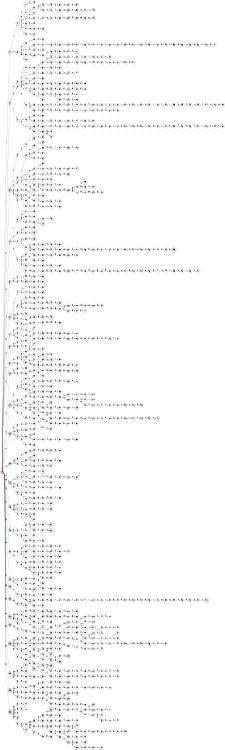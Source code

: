 digraph APTA {
__start0 [label="" shape="none"];

rankdir=LR;
size="8,5";

s0 [style="filled", color="black", fillcolor="#ff817b" shape="circle", label="0"];
s1 [style="rounded,filled", color="black", fillcolor="powderblue" shape="doublecircle", label="1"];
s2 [style="filled", color="black", fillcolor="powderblue" shape="circle", label="2"];
s3 [style="rounded,filled", color="black", fillcolor="powderblue" shape="doublecircle", label="3"];
s4 [style="filled", color="black", fillcolor="powderblue" shape="circle", label="4"];
s5 [style="filled", color="black", fillcolor="powderblue" shape="circle", label="5"];
s6 [style="rounded,filled", color="black", fillcolor="powderblue" shape="doublecircle", label="6"];
s7 [style="filled", color="black", fillcolor="powderblue" shape="circle", label="7"];
s8 [style="rounded,filled", color="black", fillcolor="powderblue" shape="doublecircle", label="8"];
s9 [style="rounded,filled", color="black", fillcolor="powderblue" shape="doublecircle", label="9"];
s10 [style="filled", color="black", fillcolor="powderblue" shape="circle", label="10"];
s11 [style="rounded,filled", color="black", fillcolor="powderblue" shape="doublecircle", label="11"];
s12 [style="rounded,filled", color="black", fillcolor="powderblue" shape="doublecircle", label="12"];
s13 [style="filled", color="black", fillcolor="powderblue" shape="circle", label="13"];
s14 [style="rounded,filled", color="black", fillcolor="powderblue" shape="doublecircle", label="14"];
s15 [style="filled", color="black", fillcolor="powderblue" shape="circle", label="15"];
s16 [style="filled", color="black", fillcolor="powderblue" shape="circle", label="16"];
s17 [style="filled", color="black", fillcolor="powderblue" shape="circle", label="17"];
s18 [style="filled", color="black", fillcolor="powderblue" shape="circle", label="18"];
s19 [style="filled", color="black", fillcolor="powderblue" shape="circle", label="19"];
s20 [style="filled", color="black", fillcolor="powderblue" shape="circle", label="20"];
s21 [style="rounded,filled", color="black", fillcolor="powderblue" shape="doublecircle", label="21"];
s22 [style="filled", color="black", fillcolor="powderblue" shape="circle", label="22"];
s23 [style="rounded,filled", color="black", fillcolor="powderblue" shape="doublecircle", label="23"];
s24 [style="filled", color="black", fillcolor="powderblue" shape="circle", label="24"];
s25 [style="rounded,filled", color="black", fillcolor="powderblue" shape="doublecircle", label="25"];
s26 [style="rounded,filled", color="black", fillcolor="powderblue" shape="doublecircle", label="26"];
s27 [style="rounded,filled", color="black", fillcolor="white" shape="doublecircle", label="27"];
s28 [style="filled", color="black", fillcolor="white" shape="circle", label="28"];
s29 [style="filled", color="black", fillcolor="white" shape="circle", label="29"];
s30 [style="filled", color="black", fillcolor="white" shape="circle", label="30"];
s31 [style="filled", color="black", fillcolor="white" shape="circle", label="31"];
s32 [style="filled", color="black", fillcolor="white" shape="circle", label="32"];
s33 [style="filled", color="black", fillcolor="white" shape="circle", label="33"];
s34 [style="filled", color="black", fillcolor="white" shape="circle", label="34"];
s35 [style="filled", color="black", fillcolor="white" shape="circle", label="35"];
s36 [style="rounded,filled", color="black", fillcolor="white" shape="doublecircle", label="36"];
s37 [style="filled", color="black", fillcolor="white" shape="circle", label="37"];
s38 [style="filled", color="black", fillcolor="white" shape="circle", label="38"];
s39 [style="filled", color="black", fillcolor="white" shape="circle", label="39"];
s40 [style="filled", color="black", fillcolor="white" shape="circle", label="40"];
s41 [style="filled", color="black", fillcolor="white" shape="circle", label="41"];
s42 [style="filled", color="black", fillcolor="white" shape="circle", label="42"];
s43 [style="filled", color="black", fillcolor="white" shape="circle", label="43"];
s44 [style="filled", color="black", fillcolor="white" shape="circle", label="44"];
s45 [style="filled", color="black", fillcolor="white" shape="circle", label="45"];
s46 [style="filled", color="black", fillcolor="white" shape="circle", label="46"];
s47 [style="filled", color="black", fillcolor="white" shape="circle", label="47"];
s48 [style="filled", color="black", fillcolor="white" shape="circle", label="48"];
s49 [style="filled", color="black", fillcolor="white" shape="circle", label="49"];
s50 [style="filled", color="black", fillcolor="white" shape="circle", label="50"];
s51 [style="filled", color="black", fillcolor="white" shape="circle", label="51"];
s52 [style="filled", color="black", fillcolor="white" shape="circle", label="52"];
s53 [style="filled", color="black", fillcolor="white" shape="circle", label="53"];
s54 [style="filled", color="black", fillcolor="white" shape="circle", label="54"];
s55 [style="filled", color="black", fillcolor="white" shape="circle", label="55"];
s56 [style="filled", color="black", fillcolor="white" shape="circle", label="56"];
s57 [style="filled", color="black", fillcolor="white" shape="circle", label="57"];
s58 [style="filled", color="black", fillcolor="white" shape="circle", label="58"];
s59 [style="filled", color="black", fillcolor="white" shape="circle", label="59"];
s60 [style="rounded,filled", color="black", fillcolor="white" shape="doublecircle", label="60"];
s61 [style="filled", color="black", fillcolor="white" shape="circle", label="61"];
s62 [style="filled", color="black", fillcolor="white" shape="circle", label="62"];
s63 [style="rounded,filled", color="black", fillcolor="white" shape="doublecircle", label="63"];
s64 [style="rounded,filled", color="black", fillcolor="white" shape="doublecircle", label="64"];
s65 [style="filled", color="black", fillcolor="white" shape="circle", label="65"];
s66 [style="filled", color="black", fillcolor="white" shape="circle", label="66"];
s67 [style="rounded,filled", color="black", fillcolor="white" shape="doublecircle", label="67"];
s68 [style="filled", color="black", fillcolor="white" shape="circle", label="68"];
s69 [style="rounded,filled", color="black", fillcolor="white" shape="doublecircle", label="69"];
s70 [style="filled", color="black", fillcolor="white" shape="circle", label="70"];
s71 [style="rounded,filled", color="black", fillcolor="white" shape="doublecircle", label="71"];
s72 [style="filled", color="black", fillcolor="white" shape="circle", label="72"];
s73 [style="filled", color="black", fillcolor="white" shape="circle", label="73"];
s74 [style="filled", color="black", fillcolor="white" shape="circle", label="74"];
s75 [style="filled", color="black", fillcolor="white" shape="circle", label="75"];
s76 [style="filled", color="black", fillcolor="white" shape="circle", label="76"];
s77 [style="filled", color="black", fillcolor="white" shape="circle", label="77"];
s78 [style="filled", color="black", fillcolor="white" shape="circle", label="78"];
s79 [style="rounded,filled", color="black", fillcolor="white" shape="doublecircle", label="79"];
s80 [style="rounded,filled", color="black", fillcolor="white" shape="doublecircle", label="80"];
s81 [style="filled", color="black", fillcolor="white" shape="circle", label="81"];
s82 [style="filled", color="black", fillcolor="white" shape="circle", label="82"];
s83 [style="filled", color="black", fillcolor="white" shape="circle", label="83"];
s84 [style="filled", color="black", fillcolor="white" shape="circle", label="84"];
s85 [style="filled", color="black", fillcolor="white" shape="circle", label="85"];
s86 [style="rounded,filled", color="black", fillcolor="white" shape="doublecircle", label="86"];
s87 [style="filled", color="black", fillcolor="white" shape="circle", label="87"];
s88 [style="filled", color="black", fillcolor="white" shape="circle", label="88"];
s89 [style="filled", color="black", fillcolor="white" shape="circle", label="89"];
s90 [style="filled", color="black", fillcolor="white" shape="circle", label="90"];
s91 [style="filled", color="black", fillcolor="white" shape="circle", label="91"];
s92 [style="filled", color="black", fillcolor="white" shape="circle", label="92"];
s93 [style="filled", color="black", fillcolor="white" shape="circle", label="93"];
s94 [style="rounded,filled", color="black", fillcolor="white" shape="doublecircle", label="94"];
s95 [style="filled", color="black", fillcolor="white" shape="circle", label="95"];
s96 [style="filled", color="black", fillcolor="white" shape="circle", label="96"];
s97 [style="filled", color="black", fillcolor="white" shape="circle", label="97"];
s98 [style="rounded,filled", color="black", fillcolor="white" shape="doublecircle", label="98"];
s99 [style="filled", color="black", fillcolor="white" shape="circle", label="99"];
s100 [style="filled", color="black", fillcolor="white" shape="circle", label="100"];
s101 [style="filled", color="black", fillcolor="white" shape="circle", label="101"];
s102 [style="filled", color="black", fillcolor="white" shape="circle", label="102"];
s103 [style="filled", color="black", fillcolor="white" shape="circle", label="103"];
s104 [style="filled", color="black", fillcolor="white" shape="circle", label="104"];
s105 [style="filled", color="black", fillcolor="white" shape="circle", label="105"];
s106 [style="filled", color="black", fillcolor="white" shape="circle", label="106"];
s107 [style="filled", color="black", fillcolor="white" shape="circle", label="107"];
s108 [style="filled", color="black", fillcolor="white" shape="circle", label="108"];
s109 [style="filled", color="black", fillcolor="white" shape="circle", label="109"];
s110 [style="filled", color="black", fillcolor="white" shape="circle", label="110"];
s111 [style="filled", color="black", fillcolor="white" shape="circle", label="111"];
s112 [style="filled", color="black", fillcolor="white" shape="circle", label="112"];
s113 [style="filled", color="black", fillcolor="white" shape="circle", label="113"];
s114 [style="filled", color="black", fillcolor="white" shape="circle", label="114"];
s115 [style="filled", color="black", fillcolor="white" shape="circle", label="115"];
s116 [style="filled", color="black", fillcolor="white" shape="circle", label="116"];
s117 [style="filled", color="black", fillcolor="white" shape="circle", label="117"];
s118 [style="filled", color="black", fillcolor="white" shape="circle", label="118"];
s119 [style="filled", color="black", fillcolor="white" shape="circle", label="119"];
s120 [style="filled", color="black", fillcolor="white" shape="circle", label="120"];
s121 [style="filled", color="black", fillcolor="white" shape="circle", label="121"];
s122 [style="filled", color="black", fillcolor="white" shape="circle", label="122"];
s123 [style="filled", color="black", fillcolor="white" shape="circle", label="123"];
s124 [style="filled", color="black", fillcolor="white" shape="circle", label="124"];
s125 [style="filled", color="black", fillcolor="white" shape="circle", label="125"];
s126 [style="filled", color="black", fillcolor="white" shape="circle", label="126"];
s127 [style="filled", color="black", fillcolor="white" shape="circle", label="127"];
s128 [style="filled", color="black", fillcolor="white" shape="circle", label="128"];
s129 [style="filled", color="black", fillcolor="white" shape="circle", label="129"];
s130 [style="filled", color="black", fillcolor="white" shape="circle", label="130"];
s131 [style="filled", color="black", fillcolor="white" shape="circle", label="131"];
s132 [style="filled", color="black", fillcolor="white" shape="circle", label="132"];
s133 [style="filled", color="black", fillcolor="white" shape="circle", label="133"];
s134 [style="filled", color="black", fillcolor="white" shape="circle", label="134"];
s135 [style="filled", color="black", fillcolor="white" shape="circle", label="135"];
s136 [style="filled", color="black", fillcolor="white" shape="circle", label="136"];
s137 [style="filled", color="black", fillcolor="white" shape="circle", label="137"];
s138 [style="filled", color="black", fillcolor="white" shape="circle", label="138"];
s139 [style="rounded,filled", color="black", fillcolor="white" shape="doublecircle", label="139"];
s140 [style="filled", color="black", fillcolor="white" shape="circle", label="140"];
s141 [style="filled", color="black", fillcolor="white" shape="circle", label="141"];
s142 [style="filled", color="black", fillcolor="white" shape="circle", label="142"];
s143 [style="filled", color="black", fillcolor="white" shape="circle", label="143"];
s144 [style="filled", color="black", fillcolor="white" shape="circle", label="144"];
s145 [style="rounded,filled", color="black", fillcolor="white" shape="doublecircle", label="145"];
s146 [style="filled", color="black", fillcolor="white" shape="circle", label="146"];
s147 [style="filled", color="black", fillcolor="white" shape="circle", label="147"];
s148 [style="filled", color="black", fillcolor="white" shape="circle", label="148"];
s149 [style="filled", color="black", fillcolor="white" shape="circle", label="149"];
s150 [style="filled", color="black", fillcolor="white" shape="circle", label="150"];
s151 [style="filled", color="black", fillcolor="white" shape="circle", label="151"];
s152 [style="filled", color="black", fillcolor="white" shape="circle", label="152"];
s153 [style="rounded,filled", color="black", fillcolor="white" shape="doublecircle", label="153"];
s154 [style="filled", color="black", fillcolor="white" shape="circle", label="154"];
s155 [style="filled", color="black", fillcolor="white" shape="circle", label="155"];
s156 [style="filled", color="black", fillcolor="white" shape="circle", label="156"];
s157 [style="filled", color="black", fillcolor="white" shape="circle", label="157"];
s158 [style="filled", color="black", fillcolor="white" shape="circle", label="158"];
s159 [style="filled", color="black", fillcolor="white" shape="circle", label="159"];
s160 [style="filled", color="black", fillcolor="white" shape="circle", label="160"];
s161 [style="filled", color="black", fillcolor="white" shape="circle", label="161"];
s162 [style="filled", color="black", fillcolor="white" shape="circle", label="162"];
s163 [style="filled", color="black", fillcolor="white" shape="circle", label="163"];
s164 [style="filled", color="black", fillcolor="white" shape="circle", label="164"];
s165 [style="filled", color="black", fillcolor="white" shape="circle", label="165"];
s166 [style="filled", color="black", fillcolor="white" shape="circle", label="166"];
s167 [style="filled", color="black", fillcolor="white" shape="circle", label="167"];
s168 [style="filled", color="black", fillcolor="white" shape="circle", label="168"];
s169 [style="filled", color="black", fillcolor="white" shape="circle", label="169"];
s170 [style="filled", color="black", fillcolor="white" shape="circle", label="170"];
s171 [style="filled", color="black", fillcolor="white" shape="circle", label="171"];
s172 [style="rounded,filled", color="black", fillcolor="white" shape="doublecircle", label="172"];
s173 [style="filled", color="black", fillcolor="white" shape="circle", label="173"];
s174 [style="filled", color="black", fillcolor="white" shape="circle", label="174"];
s175 [style="filled", color="black", fillcolor="white" shape="circle", label="175"];
s176 [style="rounded,filled", color="black", fillcolor="white" shape="doublecircle", label="176"];
s177 [style="filled", color="black", fillcolor="white" shape="circle", label="177"];
s178 [style="filled", color="black", fillcolor="white" shape="circle", label="178"];
s179 [style="rounded,filled", color="black", fillcolor="white" shape="doublecircle", label="179"];
s180 [style="filled", color="black", fillcolor="white" shape="circle", label="180"];
s181 [style="filled", color="black", fillcolor="white" shape="circle", label="181"];
s182 [style="filled", color="black", fillcolor="white" shape="circle", label="182"];
s183 [style="filled", color="black", fillcolor="white" shape="circle", label="183"];
s184 [style="filled", color="black", fillcolor="white" shape="circle", label="184"];
s185 [style="rounded,filled", color="black", fillcolor="white" shape="doublecircle", label="185"];
s186 [style="filled", color="black", fillcolor="white" shape="circle", label="186"];
s187 [style="filled", color="black", fillcolor="white" shape="circle", label="187"];
s188 [style="filled", color="black", fillcolor="white" shape="circle", label="188"];
s189 [style="filled", color="black", fillcolor="white" shape="circle", label="189"];
s190 [style="filled", color="black", fillcolor="white" shape="circle", label="190"];
s191 [style="filled", color="black", fillcolor="white" shape="circle", label="191"];
s192 [style="filled", color="black", fillcolor="white" shape="circle", label="192"];
s193 [style="filled", color="black", fillcolor="white" shape="circle", label="193"];
s194 [style="rounded,filled", color="black", fillcolor="white" shape="doublecircle", label="194"];
s195 [style="filled", color="black", fillcolor="white" shape="circle", label="195"];
s196 [style="filled", color="black", fillcolor="white" shape="circle", label="196"];
s197 [style="filled", color="black", fillcolor="white" shape="circle", label="197"];
s198 [style="rounded,filled", color="black", fillcolor="white" shape="doublecircle", label="198"];
s199 [style="filled", color="black", fillcolor="white" shape="circle", label="199"];
s200 [style="filled", color="black", fillcolor="white" shape="circle", label="200"];
s201 [style="filled", color="black", fillcolor="white" shape="circle", label="201"];
s202 [style="filled", color="black", fillcolor="white" shape="circle", label="202"];
s203 [style="filled", color="black", fillcolor="white" shape="circle", label="203"];
s204 [style="rounded,filled", color="black", fillcolor="white" shape="doublecircle", label="204"];
s205 [style="rounded,filled", color="black", fillcolor="white" shape="doublecircle", label="205"];
s206 [style="filled", color="black", fillcolor="white" shape="circle", label="206"];
s207 [style="filled", color="black", fillcolor="white" shape="circle", label="207"];
s208 [style="filled", color="black", fillcolor="white" shape="circle", label="208"];
s209 [style="filled", color="black", fillcolor="white" shape="circle", label="209"];
s210 [style="filled", color="black", fillcolor="white" shape="circle", label="210"];
s211 [style="filled", color="black", fillcolor="white" shape="circle", label="211"];
s212 [style="filled", color="black", fillcolor="white" shape="circle", label="212"];
s213 [style="filled", color="black", fillcolor="white" shape="circle", label="213"];
s214 [style="rounded,filled", color="black", fillcolor="white" shape="doublecircle", label="214"];
s215 [style="filled", color="black", fillcolor="white" shape="circle", label="215"];
s216 [style="filled", color="black", fillcolor="white" shape="circle", label="216"];
s217 [style="filled", color="black", fillcolor="white" shape="circle", label="217"];
s218 [style="filled", color="black", fillcolor="white" shape="circle", label="218"];
s219 [style="filled", color="black", fillcolor="white" shape="circle", label="219"];
s220 [style="filled", color="black", fillcolor="white" shape="circle", label="220"];
s221 [style="filled", color="black", fillcolor="white" shape="circle", label="221"];
s222 [style="filled", color="black", fillcolor="white" shape="circle", label="222"];
s223 [style="filled", color="black", fillcolor="white" shape="circle", label="223"];
s224 [style="filled", color="black", fillcolor="white" shape="circle", label="224"];
s225 [style="filled", color="black", fillcolor="white" shape="circle", label="225"];
s226 [style="filled", color="black", fillcolor="white" shape="circle", label="226"];
s227 [style="filled", color="black", fillcolor="white" shape="circle", label="227"];
s228 [style="filled", color="black", fillcolor="white" shape="circle", label="228"];
s229 [style="filled", color="black", fillcolor="white" shape="circle", label="229"];
s230 [style="filled", color="black", fillcolor="white" shape="circle", label="230"];
s231 [style="filled", color="black", fillcolor="white" shape="circle", label="231"];
s232 [style="filled", color="black", fillcolor="white" shape="circle", label="232"];
s233 [style="filled", color="black", fillcolor="white" shape="circle", label="233"];
s234 [style="filled", color="black", fillcolor="white" shape="circle", label="234"];
s235 [style="filled", color="black", fillcolor="white" shape="circle", label="235"];
s236 [style="filled", color="black", fillcolor="white" shape="circle", label="236"];
s237 [style="filled", color="black", fillcolor="white" shape="circle", label="237"];
s238 [style="filled", color="black", fillcolor="white" shape="circle", label="238"];
s239 [style="filled", color="black", fillcolor="white" shape="circle", label="239"];
s240 [style="filled", color="black", fillcolor="white" shape="circle", label="240"];
s241 [style="filled", color="black", fillcolor="white" shape="circle", label="241"];
s242 [style="filled", color="black", fillcolor="white" shape="circle", label="242"];
s243 [style="filled", color="black", fillcolor="white" shape="circle", label="243"];
s244 [style="filled", color="black", fillcolor="white" shape="circle", label="244"];
s245 [style="filled", color="black", fillcolor="white" shape="circle", label="245"];
s246 [style="filled", color="black", fillcolor="white" shape="circle", label="246"];
s247 [style="filled", color="black", fillcolor="white" shape="circle", label="247"];
s248 [style="filled", color="black", fillcolor="white" shape="circle", label="248"];
s249 [style="filled", color="black", fillcolor="white" shape="circle", label="249"];
s250 [style="filled", color="black", fillcolor="white" shape="circle", label="250"];
s251 [style="filled", color="black", fillcolor="white" shape="circle", label="251"];
s252 [style="filled", color="black", fillcolor="white" shape="circle", label="252"];
s253 [style="filled", color="black", fillcolor="white" shape="circle", label="253"];
s254 [style="rounded,filled", color="black", fillcolor="white" shape="doublecircle", label="254"];
s255 [style="rounded,filled", color="black", fillcolor="white" shape="doublecircle", label="255"];
s256 [style="filled", color="black", fillcolor="white" shape="circle", label="256"];
s257 [style="filled", color="black", fillcolor="white" shape="circle", label="257"];
s258 [style="filled", color="black", fillcolor="white" shape="circle", label="258"];
s259 [style="filled", color="black", fillcolor="white" shape="circle", label="259"];
s260 [style="filled", color="black", fillcolor="white" shape="circle", label="260"];
s261 [style="filled", color="black", fillcolor="white" shape="circle", label="261"];
s262 [style="filled", color="black", fillcolor="white" shape="circle", label="262"];
s263 [style="filled", color="black", fillcolor="white" shape="circle", label="263"];
s264 [style="filled", color="black", fillcolor="white" shape="circle", label="264"];
s265 [style="filled", color="black", fillcolor="white" shape="circle", label="265"];
s266 [style="filled", color="black", fillcolor="white" shape="circle", label="266"];
s267 [style="filled", color="black", fillcolor="white" shape="circle", label="267"];
s268 [style="filled", color="black", fillcolor="white" shape="circle", label="268"];
s269 [style="filled", color="black", fillcolor="white" shape="circle", label="269"];
s270 [style="filled", color="black", fillcolor="white" shape="circle", label="270"];
s271 [style="filled", color="black", fillcolor="white" shape="circle", label="271"];
s272 [style="filled", color="black", fillcolor="white" shape="circle", label="272"];
s273 [style="filled", color="black", fillcolor="white" shape="circle", label="273"];
s274 [style="filled", color="black", fillcolor="white" shape="circle", label="274"];
s275 [style="filled", color="black", fillcolor="white" shape="circle", label="275"];
s276 [style="filled", color="black", fillcolor="white" shape="circle", label="276"];
s277 [style="filled", color="black", fillcolor="white" shape="circle", label="277"];
s278 [style="filled", color="black", fillcolor="white" shape="circle", label="278"];
s279 [style="filled", color="black", fillcolor="white" shape="circle", label="279"];
s280 [style="filled", color="black", fillcolor="white" shape="circle", label="280"];
s281 [style="filled", color="black", fillcolor="white" shape="circle", label="281"];
s282 [style="filled", color="black", fillcolor="white" shape="circle", label="282"];
s283 [style="filled", color="black", fillcolor="white" shape="circle", label="283"];
s284 [style="filled", color="black", fillcolor="white" shape="circle", label="284"];
s285 [style="filled", color="black", fillcolor="white" shape="circle", label="285"];
s286 [style="filled", color="black", fillcolor="white" shape="circle", label="286"];
s287 [style="filled", color="black", fillcolor="white" shape="circle", label="287"];
s288 [style="filled", color="black", fillcolor="white" shape="circle", label="288"];
s289 [style="filled", color="black", fillcolor="white" shape="circle", label="289"];
s290 [style="filled", color="black", fillcolor="white" shape="circle", label="290"];
s291 [style="filled", color="black", fillcolor="white" shape="circle", label="291"];
s292 [style="filled", color="black", fillcolor="white" shape="circle", label="292"];
s293 [style="filled", color="black", fillcolor="white" shape="circle", label="293"];
s294 [style="filled", color="black", fillcolor="white" shape="circle", label="294"];
s295 [style="filled", color="black", fillcolor="white" shape="circle", label="295"];
s296 [style="filled", color="black", fillcolor="white" shape="circle", label="296"];
s297 [style="filled", color="black", fillcolor="white" shape="circle", label="297"];
s298 [style="filled", color="black", fillcolor="white" shape="circle", label="298"];
s299 [style="filled", color="black", fillcolor="white" shape="circle", label="299"];
s300 [style="filled", color="black", fillcolor="white" shape="circle", label="300"];
s301 [style="filled", color="black", fillcolor="white" shape="circle", label="301"];
s302 [style="filled", color="black", fillcolor="white" shape="circle", label="302"];
s303 [style="filled", color="black", fillcolor="white" shape="circle", label="303"];
s304 [style="filled", color="black", fillcolor="white" shape="circle", label="304"];
s305 [style="filled", color="black", fillcolor="white" shape="circle", label="305"];
s306 [style="filled", color="black", fillcolor="white" shape="circle", label="306"];
s307 [style="filled", color="black", fillcolor="white" shape="circle", label="307"];
s308 [style="filled", color="black", fillcolor="white" shape="circle", label="308"];
s309 [style="filled", color="black", fillcolor="white" shape="circle", label="309"];
s310 [style="filled", color="black", fillcolor="white" shape="circle", label="310"];
s311 [style="filled", color="black", fillcolor="white" shape="circle", label="311"];
s312 [style="filled", color="black", fillcolor="white" shape="circle", label="312"];
s313 [style="filled", color="black", fillcolor="white" shape="circle", label="313"];
s314 [style="filled", color="black", fillcolor="white" shape="circle", label="314"];
s315 [style="filled", color="black", fillcolor="white" shape="circle", label="315"];
s316 [style="filled", color="black", fillcolor="white" shape="circle", label="316"];
s317 [style="rounded,filled", color="black", fillcolor="white" shape="doublecircle", label="317"];
s318 [style="filled", color="black", fillcolor="white" shape="circle", label="318"];
s319 [style="filled", color="black", fillcolor="white" shape="circle", label="319"];
s320 [style="rounded,filled", color="black", fillcolor="white" shape="doublecircle", label="320"];
s321 [style="filled", color="black", fillcolor="white" shape="circle", label="321"];
s322 [style="filled", color="black", fillcolor="white" shape="circle", label="322"];
s323 [style="filled", color="black", fillcolor="white" shape="circle", label="323"];
s324 [style="filled", color="black", fillcolor="white" shape="circle", label="324"];
s325 [style="filled", color="black", fillcolor="white" shape="circle", label="325"];
s326 [style="filled", color="black", fillcolor="white" shape="circle", label="326"];
s327 [style="filled", color="black", fillcolor="white" shape="circle", label="327"];
s328 [style="filled", color="black", fillcolor="white" shape="circle", label="328"];
s329 [style="filled", color="black", fillcolor="white" shape="circle", label="329"];
s330 [style="rounded,filled", color="black", fillcolor="white" shape="doublecircle", label="330"];
s331 [style="filled", color="black", fillcolor="white" shape="circle", label="331"];
s332 [style="filled", color="black", fillcolor="white" shape="circle", label="332"];
s333 [style="filled", color="black", fillcolor="white" shape="circle", label="333"];
s334 [style="rounded,filled", color="black", fillcolor="white" shape="doublecircle", label="334"];
s335 [style="filled", color="black", fillcolor="white" shape="circle", label="335"];
s336 [style="filled", color="black", fillcolor="white" shape="circle", label="336"];
s337 [style="filled", color="black", fillcolor="white" shape="circle", label="337"];
s338 [style="filled", color="black", fillcolor="white" shape="circle", label="338"];
s339 [style="filled", color="black", fillcolor="white" shape="circle", label="339"];
s340 [style="filled", color="black", fillcolor="white" shape="circle", label="340"];
s341 [style="filled", color="black", fillcolor="white" shape="circle", label="341"];
s342 [style="filled", color="black", fillcolor="white" shape="circle", label="342"];
s343 [style="filled", color="black", fillcolor="white" shape="circle", label="343"];
s344 [style="filled", color="black", fillcolor="white" shape="circle", label="344"];
s345 [style="filled", color="black", fillcolor="white" shape="circle", label="345"];
s346 [style="filled", color="black", fillcolor="white" shape="circle", label="346"];
s347 [style="filled", color="black", fillcolor="white" shape="circle", label="347"];
s348 [style="filled", color="black", fillcolor="white" shape="circle", label="348"];
s349 [style="filled", color="black", fillcolor="white" shape="circle", label="349"];
s350 [style="filled", color="black", fillcolor="white" shape="circle", label="350"];
s351 [style="filled", color="black", fillcolor="white" shape="circle", label="351"];
s352 [style="filled", color="black", fillcolor="white" shape="circle", label="352"];
s353 [style="filled", color="black", fillcolor="white" shape="circle", label="353"];
s354 [style="filled", color="black", fillcolor="white" shape="circle", label="354"];
s355 [style="filled", color="black", fillcolor="white" shape="circle", label="355"];
s356 [style="filled", color="black", fillcolor="white" shape="circle", label="356"];
s357 [style="filled", color="black", fillcolor="white" shape="circle", label="357"];
s358 [style="filled", color="black", fillcolor="white" shape="circle", label="358"];
s359 [style="filled", color="black", fillcolor="white" shape="circle", label="359"];
s360 [style="filled", color="black", fillcolor="white" shape="circle", label="360"];
s361 [style="filled", color="black", fillcolor="white" shape="circle", label="361"];
s362 [style="filled", color="black", fillcolor="white" shape="circle", label="362"];
s363 [style="filled", color="black", fillcolor="white" shape="circle", label="363"];
s364 [style="filled", color="black", fillcolor="white" shape="circle", label="364"];
s365 [style="filled", color="black", fillcolor="white" shape="circle", label="365"];
s366 [style="filled", color="black", fillcolor="white" shape="circle", label="366"];
s367 [style="filled", color="black", fillcolor="white" shape="circle", label="367"];
s368 [style="filled", color="black", fillcolor="white" shape="circle", label="368"];
s369 [style="filled", color="black", fillcolor="white" shape="circle", label="369"];
s370 [style="filled", color="black", fillcolor="white" shape="circle", label="370"];
s371 [style="filled", color="black", fillcolor="white" shape="circle", label="371"];
s372 [style="filled", color="black", fillcolor="white" shape="circle", label="372"];
s373 [style="filled", color="black", fillcolor="white" shape="circle", label="373"];
s374 [style="filled", color="black", fillcolor="white" shape="circle", label="374"];
s375 [style="rounded,filled", color="black", fillcolor="white" shape="doublecircle", label="375"];
s376 [style="filled", color="black", fillcolor="white" shape="circle", label="376"];
s377 [style="filled", color="black", fillcolor="white" shape="circle", label="377"];
s378 [style="filled", color="black", fillcolor="white" shape="circle", label="378"];
s379 [style="rounded,filled", color="black", fillcolor="white" shape="doublecircle", label="379"];
s380 [style="filled", color="black", fillcolor="white" shape="circle", label="380"];
s381 [style="filled", color="black", fillcolor="white" shape="circle", label="381"];
s382 [style="filled", color="black", fillcolor="white" shape="circle", label="382"];
s383 [style="filled", color="black", fillcolor="white" shape="circle", label="383"];
s384 [style="filled", color="black", fillcolor="white" shape="circle", label="384"];
s385 [style="filled", color="black", fillcolor="white" shape="circle", label="385"];
s386 [style="filled", color="black", fillcolor="white" shape="circle", label="386"];
s387 [style="filled", color="black", fillcolor="white" shape="circle", label="387"];
s388 [style="filled", color="black", fillcolor="white" shape="circle", label="388"];
s389 [style="filled", color="black", fillcolor="white" shape="circle", label="389"];
s390 [style="filled", color="black", fillcolor="white" shape="circle", label="390"];
s391 [style="filled", color="black", fillcolor="white" shape="circle", label="391"];
s392 [style="filled", color="black", fillcolor="white" shape="circle", label="392"];
s393 [style="filled", color="black", fillcolor="white" shape="circle", label="393"];
s394 [style="filled", color="black", fillcolor="white" shape="circle", label="394"];
s395 [style="filled", color="black", fillcolor="white" shape="circle", label="395"];
s396 [style="filled", color="black", fillcolor="white" shape="circle", label="396"];
s397 [style="filled", color="black", fillcolor="white" shape="circle", label="397"];
s398 [style="filled", color="black", fillcolor="white" shape="circle", label="398"];
s399 [style="filled", color="black", fillcolor="white" shape="circle", label="399"];
s400 [style="filled", color="black", fillcolor="white" shape="circle", label="400"];
s401 [style="filled", color="black", fillcolor="white" shape="circle", label="401"];
s402 [style="filled", color="black", fillcolor="white" shape="circle", label="402"];
s403 [style="filled", color="black", fillcolor="white" shape="circle", label="403"];
s404 [style="filled", color="black", fillcolor="white" shape="circle", label="404"];
s405 [style="filled", color="black", fillcolor="white" shape="circle", label="405"];
s406 [style="filled", color="black", fillcolor="white" shape="circle", label="406"];
s407 [style="filled", color="black", fillcolor="white" shape="circle", label="407"];
s408 [style="filled", color="black", fillcolor="white" shape="circle", label="408"];
s409 [style="filled", color="black", fillcolor="white" shape="circle", label="409"];
s410 [style="rounded,filled", color="black", fillcolor="white" shape="doublecircle", label="410"];
s411 [style="filled", color="black", fillcolor="white" shape="circle", label="411"];
s412 [style="filled", color="black", fillcolor="white" shape="circle", label="412"];
s413 [style="filled", color="black", fillcolor="white" shape="circle", label="413"];
s414 [style="filled", color="black", fillcolor="white" shape="circle", label="414"];
s415 [style="filled", color="black", fillcolor="white" shape="circle", label="415"];
s416 [style="rounded,filled", color="black", fillcolor="white" shape="doublecircle", label="416"];
s417 [style="filled", color="black", fillcolor="white" shape="circle", label="417"];
s418 [style="filled", color="black", fillcolor="white" shape="circle", label="418"];
s419 [style="filled", color="black", fillcolor="white" shape="circle", label="419"];
s420 [style="filled", color="black", fillcolor="white" shape="circle", label="420"];
s421 [style="filled", color="black", fillcolor="white" shape="circle", label="421"];
s422 [style="filled", color="black", fillcolor="white" shape="circle", label="422"];
s423 [style="filled", color="black", fillcolor="white" shape="circle", label="423"];
s424 [style="filled", color="black", fillcolor="white" shape="circle", label="424"];
s425 [style="filled", color="black", fillcolor="white" shape="circle", label="425"];
s426 [style="filled", color="black", fillcolor="white" shape="circle", label="426"];
s427 [style="filled", color="black", fillcolor="white" shape="circle", label="427"];
s428 [style="filled", color="black", fillcolor="white" shape="circle", label="428"];
s429 [style="filled", color="black", fillcolor="white" shape="circle", label="429"];
s430 [style="filled", color="black", fillcolor="white" shape="circle", label="430"];
s431 [style="filled", color="black", fillcolor="white" shape="circle", label="431"];
s432 [style="filled", color="black", fillcolor="white" shape="circle", label="432"];
s433 [style="filled", color="black", fillcolor="white" shape="circle", label="433"];
s434 [style="filled", color="black", fillcolor="white" shape="circle", label="434"];
s435 [style="filled", color="black", fillcolor="white" shape="circle", label="435"];
s436 [style="filled", color="black", fillcolor="white" shape="circle", label="436"];
s437 [style="rounded,filled", color="black", fillcolor="white" shape="doublecircle", label="437"];
s438 [style="filled", color="black", fillcolor="white" shape="circle", label="438"];
s439 [style="filled", color="black", fillcolor="white" shape="circle", label="439"];
s440 [style="filled", color="black", fillcolor="white" shape="circle", label="440"];
s441 [style="rounded,filled", color="black", fillcolor="white" shape="doublecircle", label="441"];
s442 [style="filled", color="black", fillcolor="white" shape="circle", label="442"];
s443 [style="filled", color="black", fillcolor="white" shape="circle", label="443"];
s444 [style="filled", color="black", fillcolor="white" shape="circle", label="444"];
s445 [style="filled", color="black", fillcolor="white" shape="circle", label="445"];
s446 [style="filled", color="black", fillcolor="white" shape="circle", label="446"];
s447 [style="filled", color="black", fillcolor="white" shape="circle", label="447"];
s448 [style="rounded,filled", color="black", fillcolor="white" shape="doublecircle", label="448"];
s449 [style="filled", color="black", fillcolor="white" shape="circle", label="449"];
s450 [style="rounded,filled", color="black", fillcolor="white" shape="doublecircle", label="450"];
s451 [style="filled", color="black", fillcolor="white" shape="circle", label="451"];
s452 [style="filled", color="black", fillcolor="white" shape="circle", label="452"];
s453 [style="filled", color="black", fillcolor="white" shape="circle", label="453"];
s454 [style="filled", color="black", fillcolor="white" shape="circle", label="454"];
s455 [style="filled", color="black", fillcolor="white" shape="circle", label="455"];
s456 [style="filled", color="black", fillcolor="white" shape="circle", label="456"];
s457 [style="filled", color="black", fillcolor="white" shape="circle", label="457"];
s458 [style="filled", color="black", fillcolor="white" shape="circle", label="458"];
s459 [style="filled", color="black", fillcolor="white" shape="circle", label="459"];
s460 [style="filled", color="black", fillcolor="white" shape="circle", label="460"];
s461 [style="filled", color="black", fillcolor="white" shape="circle", label="461"];
s462 [style="filled", color="black", fillcolor="white" shape="circle", label="462"];
s463 [style="filled", color="black", fillcolor="white" shape="circle", label="463"];
s464 [style="filled", color="black", fillcolor="white" shape="circle", label="464"];
s465 [style="filled", color="black", fillcolor="white" shape="circle", label="465"];
s466 [style="filled", color="black", fillcolor="white" shape="circle", label="466"];
s467 [style="filled", color="black", fillcolor="white" shape="circle", label="467"];
s468 [style="filled", color="black", fillcolor="white" shape="circle", label="468"];
s469 [style="filled", color="black", fillcolor="white" shape="circle", label="469"];
s470 [style="filled", color="black", fillcolor="white" shape="circle", label="470"];
s471 [style="filled", color="black", fillcolor="white" shape="circle", label="471"];
s472 [style="filled", color="black", fillcolor="white" shape="circle", label="472"];
s473 [style="filled", color="black", fillcolor="white" shape="circle", label="473"];
s474 [style="filled", color="black", fillcolor="white" shape="circle", label="474"];
s475 [style="filled", color="black", fillcolor="white" shape="circle", label="475"];
s476 [style="filled", color="black", fillcolor="white" shape="circle", label="476"];
s477 [style="filled", color="black", fillcolor="white" shape="circle", label="477"];
s478 [style="filled", color="black", fillcolor="white" shape="circle", label="478"];
s479 [style="filled", color="black", fillcolor="white" shape="circle", label="479"];
s480 [style="filled", color="black", fillcolor="white" shape="circle", label="480"];
s481 [style="filled", color="black", fillcolor="white" shape="circle", label="481"];
s482 [style="filled", color="black", fillcolor="white" shape="circle", label="482"];
s483 [style="filled", color="black", fillcolor="white" shape="circle", label="483"];
s484 [style="filled", color="black", fillcolor="white" shape="circle", label="484"];
s485 [style="filled", color="black", fillcolor="white" shape="circle", label="485"];
s486 [style="filled", color="black", fillcolor="white" shape="circle", label="486"];
s487 [style="filled", color="black", fillcolor="white" shape="circle", label="487"];
s488 [style="filled", color="black", fillcolor="white" shape="circle", label="488"];
s489 [style="filled", color="black", fillcolor="white" shape="circle", label="489"];
s490 [style="filled", color="black", fillcolor="white" shape="circle", label="490"];
s491 [style="filled", color="black", fillcolor="white" shape="circle", label="491"];
s492 [style="filled", color="black", fillcolor="white" shape="circle", label="492"];
s493 [style="rounded,filled", color="black", fillcolor="white" shape="doublecircle", label="493"];
s494 [style="filled", color="black", fillcolor="white" shape="circle", label="494"];
s495 [style="filled", color="black", fillcolor="white" shape="circle", label="495"];
s496 [style="filled", color="black", fillcolor="white" shape="circle", label="496"];
s497 [style="filled", color="black", fillcolor="white" shape="circle", label="497"];
s498 [style="filled", color="black", fillcolor="white" shape="circle", label="498"];
s499 [style="filled", color="black", fillcolor="white" shape="circle", label="499"];
s500 [style="filled", color="black", fillcolor="white" shape="circle", label="500"];
s501 [style="filled", color="black", fillcolor="white" shape="circle", label="501"];
s502 [style="filled", color="black", fillcolor="white" shape="circle", label="502"];
s503 [style="filled", color="black", fillcolor="white" shape="circle", label="503"];
s504 [style="filled", color="black", fillcolor="white" shape="circle", label="504"];
s505 [style="filled", color="black", fillcolor="white" shape="circle", label="505"];
s506 [style="filled", color="black", fillcolor="white" shape="circle", label="506"];
s507 [style="filled", color="black", fillcolor="white" shape="circle", label="507"];
s508 [style="filled", color="black", fillcolor="white" shape="circle", label="508"];
s509 [style="filled", color="black", fillcolor="white" shape="circle", label="509"];
s510 [style="filled", color="black", fillcolor="white" shape="circle", label="510"];
s511 [style="filled", color="black", fillcolor="white" shape="circle", label="511"];
s512 [style="filled", color="black", fillcolor="white" shape="circle", label="512"];
s513 [style="filled", color="black", fillcolor="white" shape="circle", label="513"];
s514 [style="filled", color="black", fillcolor="white" shape="circle", label="514"];
s515 [style="filled", color="black", fillcolor="white" shape="circle", label="515"];
s516 [style="filled", color="black", fillcolor="white" shape="circle", label="516"];
s517 [style="filled", color="black", fillcolor="white" shape="circle", label="517"];
s518 [style="filled", color="black", fillcolor="white" shape="circle", label="518"];
s519 [style="rounded,filled", color="black", fillcolor="white" shape="doublecircle", label="519"];
s520 [style="filled", color="black", fillcolor="white" shape="circle", label="520"];
s521 [style="rounded,filled", color="black", fillcolor="white" shape="doublecircle", label="521"];
s522 [style="rounded,filled", color="black", fillcolor="white" shape="doublecircle", label="522"];
s523 [style="filled", color="black", fillcolor="white" shape="circle", label="523"];
s524 [style="filled", color="black", fillcolor="white" shape="circle", label="524"];
s525 [style="filled", color="black", fillcolor="white" shape="circle", label="525"];
s526 [style="filled", color="black", fillcolor="white" shape="circle", label="526"];
s527 [style="filled", color="black", fillcolor="white" shape="circle", label="527"];
s528 [style="filled", color="black", fillcolor="white" shape="circle", label="528"];
s529 [style="filled", color="black", fillcolor="white" shape="circle", label="529"];
s530 [style="filled", color="black", fillcolor="white" shape="circle", label="530"];
s531 [style="filled", color="black", fillcolor="white" shape="circle", label="531"];
s532 [style="filled", color="black", fillcolor="white" shape="circle", label="532"];
s533 [style="filled", color="black", fillcolor="white" shape="circle", label="533"];
s534 [style="filled", color="black", fillcolor="white" shape="circle", label="534"];
s535 [style="filled", color="black", fillcolor="white" shape="circle", label="535"];
s536 [style="filled", color="black", fillcolor="white" shape="circle", label="536"];
s537 [style="filled", color="black", fillcolor="white" shape="circle", label="537"];
s538 [style="filled", color="black", fillcolor="white" shape="circle", label="538"];
s539 [style="filled", color="black", fillcolor="white" shape="circle", label="539"];
s540 [style="filled", color="black", fillcolor="white" shape="circle", label="540"];
s541 [style="rounded,filled", color="black", fillcolor="white" shape="doublecircle", label="541"];
s542 [style="filled", color="black", fillcolor="white" shape="circle", label="542"];
s543 [style="rounded,filled", color="black", fillcolor="white" shape="doublecircle", label="543"];
s544 [style="filled", color="black", fillcolor="white" shape="circle", label="544"];
s545 [style="filled", color="black", fillcolor="white" shape="circle", label="545"];
s546 [style="filled", color="black", fillcolor="white" shape="circle", label="546"];
s547 [style="filled", color="black", fillcolor="white" shape="circle", label="547"];
s548 [style="filled", color="black", fillcolor="white" shape="circle", label="548"];
s549 [style="filled", color="black", fillcolor="white" shape="circle", label="549"];
s550 [style="filled", color="black", fillcolor="white" shape="circle", label="550"];
s551 [style="rounded,filled", color="black", fillcolor="white" shape="doublecircle", label="551"];
s552 [style="filled", color="black", fillcolor="white" shape="circle", label="552"];
s553 [style="filled", color="black", fillcolor="white" shape="circle", label="553"];
s554 [style="filled", color="black", fillcolor="white" shape="circle", label="554"];
s555 [style="filled", color="black", fillcolor="white" shape="circle", label="555"];
s556 [style="filled", color="black", fillcolor="white" shape="circle", label="556"];
s557 [style="filled", color="black", fillcolor="white" shape="circle", label="557"];
s558 [style="filled", color="black", fillcolor="white" shape="circle", label="558"];
s559 [style="filled", color="black", fillcolor="white" shape="circle", label="559"];
s560 [style="filled", color="black", fillcolor="white" shape="circle", label="560"];
s561 [style="filled", color="black", fillcolor="white" shape="circle", label="561"];
s562 [style="filled", color="black", fillcolor="white" shape="circle", label="562"];
s563 [style="filled", color="black", fillcolor="white" shape="circle", label="563"];
s564 [style="filled", color="black", fillcolor="white" shape="circle", label="564"];
s565 [style="filled", color="black", fillcolor="white" shape="circle", label="565"];
s566 [style="filled", color="black", fillcolor="white" shape="circle", label="566"];
s567 [style="filled", color="black", fillcolor="white" shape="circle", label="567"];
s568 [style="filled", color="black", fillcolor="white" shape="circle", label="568"];
s569 [style="filled", color="black", fillcolor="white" shape="circle", label="569"];
s570 [style="filled", color="black", fillcolor="white" shape="circle", label="570"];
s571 [style="filled", color="black", fillcolor="white" shape="circle", label="571"];
s572 [style="filled", color="black", fillcolor="white" shape="circle", label="572"];
s573 [style="filled", color="black", fillcolor="white" shape="circle", label="573"];
s574 [style="filled", color="black", fillcolor="white" shape="circle", label="574"];
s575 [style="filled", color="black", fillcolor="white" shape="circle", label="575"];
s576 [style="filled", color="black", fillcolor="white" shape="circle", label="576"];
s577 [style="filled", color="black", fillcolor="white" shape="circle", label="577"];
s578 [style="filled", color="black", fillcolor="white" shape="circle", label="578"];
s579 [style="filled", color="black", fillcolor="white" shape="circle", label="579"];
s580 [style="filled", color="black", fillcolor="white" shape="circle", label="580"];
s581 [style="filled", color="black", fillcolor="white" shape="circle", label="581"];
s582 [style="filled", color="black", fillcolor="white" shape="circle", label="582"];
s583 [style="filled", color="black", fillcolor="white" shape="circle", label="583"];
s584 [style="filled", color="black", fillcolor="white" shape="circle", label="584"];
s585 [style="filled", color="black", fillcolor="white" shape="circle", label="585"];
s586 [style="rounded,filled", color="black", fillcolor="white" shape="doublecircle", label="586"];
s587 [style="rounded,filled", color="black", fillcolor="white" shape="doublecircle", label="587"];
s588 [style="filled", color="black", fillcolor="white" shape="circle", label="588"];
s589 [style="filled", color="black", fillcolor="white" shape="circle", label="589"];
s590 [style="filled", color="black", fillcolor="white" shape="circle", label="590"];
s591 [style="filled", color="black", fillcolor="white" shape="circle", label="591"];
s592 [style="rounded,filled", color="black", fillcolor="white" shape="doublecircle", label="592"];
s593 [style="filled", color="black", fillcolor="white" shape="circle", label="593"];
s594 [style="filled", color="black", fillcolor="white" shape="circle", label="594"];
s595 [style="filled", color="black", fillcolor="white" shape="circle", label="595"];
s596 [style="filled", color="black", fillcolor="white" shape="circle", label="596"];
s597 [style="filled", color="black", fillcolor="white" shape="circle", label="597"];
s598 [style="filled", color="black", fillcolor="white" shape="circle", label="598"];
s599 [style="filled", color="black", fillcolor="white" shape="circle", label="599"];
s600 [style="filled", color="black", fillcolor="white" shape="circle", label="600"];
s601 [style="filled", color="black", fillcolor="white" shape="circle", label="601"];
s602 [style="filled", color="black", fillcolor="white" shape="circle", label="602"];
s603 [style="filled", color="black", fillcolor="white" shape="circle", label="603"];
s604 [style="filled", color="black", fillcolor="white" shape="circle", label="604"];
s605 [style="filled", color="black", fillcolor="white" shape="circle", label="605"];
s606 [style="filled", color="black", fillcolor="white" shape="circle", label="606"];
s607 [style="filled", color="black", fillcolor="white" shape="circle", label="607"];
s608 [style="filled", color="black", fillcolor="white" shape="circle", label="608"];
s609 [style="filled", color="black", fillcolor="white" shape="circle", label="609"];
s610 [style="filled", color="black", fillcolor="white" shape="circle", label="610"];
s611 [style="filled", color="black", fillcolor="white" shape="circle", label="611"];
s612 [style="filled", color="black", fillcolor="white" shape="circle", label="612"];
s613 [style="filled", color="black", fillcolor="white" shape="circle", label="613"];
s614 [style="filled", color="black", fillcolor="white" shape="circle", label="614"];
s615 [style="filled", color="black", fillcolor="white" shape="circle", label="615"];
s616 [style="filled", color="black", fillcolor="white" shape="circle", label="616"];
s617 [style="filled", color="black", fillcolor="white" shape="circle", label="617"];
s618 [style="filled", color="black", fillcolor="white" shape="circle", label="618"];
s619 [style="filled", color="black", fillcolor="white" shape="circle", label="619"];
s620 [style="filled", color="black", fillcolor="white" shape="circle", label="620"];
s621 [style="rounded,filled", color="black", fillcolor="white" shape="doublecircle", label="621"];
s622 [style="filled", color="black", fillcolor="white" shape="circle", label="622"];
s623 [style="rounded,filled", color="black", fillcolor="white" shape="doublecircle", label="623"];
s624 [style="filled", color="black", fillcolor="white" shape="circle", label="624"];
s625 [style="filled", color="black", fillcolor="white" shape="circle", label="625"];
s626 [style="filled", color="black", fillcolor="white" shape="circle", label="626"];
s627 [style="filled", color="black", fillcolor="white" shape="circle", label="627"];
s628 [style="rounded,filled", color="black", fillcolor="white" shape="doublecircle", label="628"];
s629 [style="rounded,filled", color="black", fillcolor="white" shape="doublecircle", label="629"];
s630 [style="filled", color="black", fillcolor="white" shape="circle", label="630"];
s631 [style="filled", color="black", fillcolor="white" shape="circle", label="631"];
s632 [style="rounded,filled", color="black", fillcolor="white" shape="doublecircle", label="632"];
s633 [style="filled", color="black", fillcolor="white" shape="circle", label="633"];
s634 [style="filled", color="black", fillcolor="white" shape="circle", label="634"];
s635 [style="filled", color="black", fillcolor="white" shape="circle", label="635"];
s636 [style="filled", color="black", fillcolor="white" shape="circle", label="636"];
s637 [style="filled", color="black", fillcolor="white" shape="circle", label="637"];
s638 [style="filled", color="black", fillcolor="white" shape="circle", label="638"];
s639 [style="filled", color="black", fillcolor="white" shape="circle", label="639"];
s640 [style="filled", color="black", fillcolor="white" shape="circle", label="640"];
s641 [style="filled", color="black", fillcolor="white" shape="circle", label="641"];
s642 [style="filled", color="black", fillcolor="white" shape="circle", label="642"];
s643 [style="filled", color="black", fillcolor="white" shape="circle", label="643"];
s644 [style="filled", color="black", fillcolor="white" shape="circle", label="644"];
s645 [style="filled", color="black", fillcolor="white" shape="circle", label="645"];
s646 [style="filled", color="black", fillcolor="white" shape="circle", label="646"];
s647 [style="filled", color="black", fillcolor="white" shape="circle", label="647"];
s648 [style="filled", color="black", fillcolor="white" shape="circle", label="648"];
s649 [style="filled", color="black", fillcolor="white" shape="circle", label="649"];
s650 [style="filled", color="black", fillcolor="white" shape="circle", label="650"];
s651 [style="filled", color="black", fillcolor="white" shape="circle", label="651"];
s652 [style="filled", color="black", fillcolor="white" shape="circle", label="652"];
s653 [style="filled", color="black", fillcolor="white" shape="circle", label="653"];
s654 [style="filled", color="black", fillcolor="white" shape="circle", label="654"];
s655 [style="filled", color="black", fillcolor="white" shape="circle", label="655"];
s656 [style="filled", color="black", fillcolor="white" shape="circle", label="656"];
s657 [style="filled", color="black", fillcolor="white" shape="circle", label="657"];
s658 [style="filled", color="black", fillcolor="white" shape="circle", label="658"];
s659 [style="filled", color="black", fillcolor="white" shape="circle", label="659"];
s660 [style="filled", color="black", fillcolor="white" shape="circle", label="660"];
s661 [style="filled", color="black", fillcolor="white" shape="circle", label="661"];
s662 [style="filled", color="black", fillcolor="white" shape="circle", label="662"];
s663 [style="filled", color="black", fillcolor="white" shape="circle", label="663"];
s664 [style="filled", color="black", fillcolor="white" shape="circle", label="664"];
s665 [style="filled", color="black", fillcolor="white" shape="circle", label="665"];
s666 [style="filled", color="black", fillcolor="white" shape="circle", label="666"];
s667 [style="filled", color="black", fillcolor="white" shape="circle", label="667"];
s668 [style="filled", color="black", fillcolor="white" shape="circle", label="668"];
s669 [style="filled", color="black", fillcolor="white" shape="circle", label="669"];
s670 [style="filled", color="black", fillcolor="white" shape="circle", label="670"];
s671 [style="filled", color="black", fillcolor="white" shape="circle", label="671"];
s672 [style="filled", color="black", fillcolor="white" shape="circle", label="672"];
s673 [style="filled", color="black", fillcolor="white" shape="circle", label="673"];
s674 [style="filled", color="black", fillcolor="white" shape="circle", label="674"];
s675 [style="filled", color="black", fillcolor="white" shape="circle", label="675"];
s676 [style="filled", color="black", fillcolor="white" shape="circle", label="676"];
s677 [style="filled", color="black", fillcolor="white" shape="circle", label="677"];
s678 [style="filled", color="black", fillcolor="white" shape="circle", label="678"];
s679 [style="filled", color="black", fillcolor="white" shape="circle", label="679"];
s680 [style="filled", color="black", fillcolor="white" shape="circle", label="680"];
s681 [style="filled", color="black", fillcolor="white" shape="circle", label="681"];
s682 [style="filled", color="black", fillcolor="white" shape="circle", label="682"];
s683 [style="rounded,filled", color="black", fillcolor="white" shape="doublecircle", label="683"];
s684 [style="filled", color="black", fillcolor="white" shape="circle", label="684"];
s685 [style="filled", color="black", fillcolor="white" shape="circle", label="685"];
s686 [style="rounded,filled", color="black", fillcolor="white" shape="doublecircle", label="686"];
s687 [style="filled", color="black", fillcolor="white" shape="circle", label="687"];
s688 [style="filled", color="black", fillcolor="white" shape="circle", label="688"];
s689 [style="rounded,filled", color="black", fillcolor="white" shape="doublecircle", label="689"];
s690 [style="filled", color="black", fillcolor="white" shape="circle", label="690"];
s691 [style="filled", color="black", fillcolor="white" shape="circle", label="691"];
s692 [style="filled", color="black", fillcolor="white" shape="circle", label="692"];
s693 [style="filled", color="black", fillcolor="white" shape="circle", label="693"];
s694 [style="filled", color="black", fillcolor="white" shape="circle", label="694"];
s695 [style="filled", color="black", fillcolor="white" shape="circle", label="695"];
s696 [style="filled", color="black", fillcolor="white" shape="circle", label="696"];
s697 [style="filled", color="black", fillcolor="white" shape="circle", label="697"];
s698 [style="filled", color="black", fillcolor="white" shape="circle", label="698"];
s699 [style="filled", color="black", fillcolor="white" shape="circle", label="699"];
s700 [style="filled", color="black", fillcolor="white" shape="circle", label="700"];
s701 [style="rounded,filled", color="black", fillcolor="white" shape="doublecircle", label="701"];
s702 [style="filled", color="black", fillcolor="white" shape="circle", label="702"];
s703 [style="filled", color="black", fillcolor="white" shape="circle", label="703"];
s704 [style="filled", color="black", fillcolor="white" shape="circle", label="704"];
s705 [style="filled", color="black", fillcolor="white" shape="circle", label="705"];
s706 [style="filled", color="black", fillcolor="white" shape="circle", label="706"];
s707 [style="filled", color="black", fillcolor="white" shape="circle", label="707"];
s708 [style="filled", color="black", fillcolor="white" shape="circle", label="708"];
s709 [style="filled", color="black", fillcolor="white" shape="circle", label="709"];
s710 [style="filled", color="black", fillcolor="white" shape="circle", label="710"];
s711 [style="filled", color="black", fillcolor="white" shape="circle", label="711"];
s712 [style="filled", color="black", fillcolor="white" shape="circle", label="712"];
s713 [style="filled", color="black", fillcolor="white" shape="circle", label="713"];
s714 [style="rounded,filled", color="black", fillcolor="white" shape="doublecircle", label="714"];
s715 [style="filled", color="black", fillcolor="white" shape="circle", label="715"];
s716 [style="filled", color="black", fillcolor="white" shape="circle", label="716"];
s717 [style="filled", color="black", fillcolor="white" shape="circle", label="717"];
s718 [style="filled", color="black", fillcolor="white" shape="circle", label="718"];
s719 [style="filled", color="black", fillcolor="white" shape="circle", label="719"];
s720 [style="filled", color="black", fillcolor="white" shape="circle", label="720"];
s721 [style="filled", color="black", fillcolor="white" shape="circle", label="721"];
s722 [style="filled", color="black", fillcolor="white" shape="circle", label="722"];
s723 [style="filled", color="black", fillcolor="white" shape="circle", label="723"];
s724 [style="filled", color="black", fillcolor="white" shape="circle", label="724"];
s725 [style="filled", color="black", fillcolor="white" shape="circle", label="725"];
s726 [style="filled", color="black", fillcolor="white" shape="circle", label="726"];
s727 [style="filled", color="black", fillcolor="white" shape="circle", label="727"];
s728 [style="filled", color="black", fillcolor="white" shape="circle", label="728"];
s729 [style="rounded,filled", color="black", fillcolor="white" shape="doublecircle", label="729"];
s730 [style="filled", color="black", fillcolor="white" shape="circle", label="730"];
s731 [style="filled", color="black", fillcolor="white" shape="circle", label="731"];
s732 [style="filled", color="black", fillcolor="white" shape="circle", label="732"];
s733 [style="rounded,filled", color="black", fillcolor="white" shape="doublecircle", label="733"];
s734 [style="filled", color="black", fillcolor="white" shape="circle", label="734"];
s735 [style="filled", color="black", fillcolor="white" shape="circle", label="735"];
s736 [style="filled", color="black", fillcolor="white" shape="circle", label="736"];
s737 [style="filled", color="black", fillcolor="white" shape="circle", label="737"];
s738 [style="filled", color="black", fillcolor="white" shape="circle", label="738"];
s739 [style="filled", color="black", fillcolor="white" shape="circle", label="739"];
s740 [style="filled", color="black", fillcolor="white" shape="circle", label="740"];
s741 [style="filled", color="black", fillcolor="white" shape="circle", label="741"];
s742 [style="filled", color="black", fillcolor="white" shape="circle", label="742"];
s743 [style="filled", color="black", fillcolor="white" shape="circle", label="743"];
s744 [style="filled", color="black", fillcolor="white" shape="circle", label="744"];
s745 [style="rounded,filled", color="black", fillcolor="white" shape="doublecircle", label="745"];
s746 [style="filled", color="black", fillcolor="white" shape="circle", label="746"];
s747 [style="filled", color="black", fillcolor="white" shape="circle", label="747"];
s748 [style="filled", color="black", fillcolor="white" shape="circle", label="748"];
s749 [style="rounded,filled", color="black", fillcolor="white" shape="doublecircle", label="749"];
s750 [style="filled", color="black", fillcolor="white" shape="circle", label="750"];
s751 [style="filled", color="black", fillcolor="white" shape="circle", label="751"];
s752 [style="filled", color="black", fillcolor="white" shape="circle", label="752"];
s753 [style="filled", color="black", fillcolor="white" shape="circle", label="753"];
s754 [style="filled", color="black", fillcolor="white" shape="circle", label="754"];
s755 [style="filled", color="black", fillcolor="white" shape="circle", label="755"];
s756 [style="filled", color="black", fillcolor="white" shape="circle", label="756"];
s757 [style="filled", color="black", fillcolor="white" shape="circle", label="757"];
s758 [style="filled", color="black", fillcolor="white" shape="circle", label="758"];
s759 [style="filled", color="black", fillcolor="white" shape="circle", label="759"];
s760 [style="filled", color="black", fillcolor="white" shape="circle", label="760"];
s761 [style="filled", color="black", fillcolor="white" shape="circle", label="761"];
s762 [style="filled", color="black", fillcolor="white" shape="circle", label="762"];
s763 [style="filled", color="black", fillcolor="white" shape="circle", label="763"];
s764 [style="filled", color="black", fillcolor="white" shape="circle", label="764"];
s765 [style="filled", color="black", fillcolor="white" shape="circle", label="765"];
s766 [style="filled", color="black", fillcolor="white" shape="circle", label="766"];
s767 [style="filled", color="black", fillcolor="white" shape="circle", label="767"];
s768 [style="filled", color="black", fillcolor="white" shape="circle", label="768"];
s769 [style="filled", color="black", fillcolor="white" shape="circle", label="769"];
s770 [style="filled", color="black", fillcolor="white" shape="circle", label="770"];
s771 [style="filled", color="black", fillcolor="white" shape="circle", label="771"];
s772 [style="filled", color="black", fillcolor="white" shape="circle", label="772"];
s773 [style="filled", color="black", fillcolor="white" shape="circle", label="773"];
s774 [style="filled", color="black", fillcolor="white" shape="circle", label="774"];
s775 [style="filled", color="black", fillcolor="white" shape="circle", label="775"];
s776 [style="filled", color="black", fillcolor="white" shape="circle", label="776"];
s777 [style="filled", color="black", fillcolor="white" shape="circle", label="777"];
s778 [style="filled", color="black", fillcolor="white" shape="circle", label="778"];
s779 [style="filled", color="black", fillcolor="white" shape="circle", label="779"];
s780 [style="filled", color="black", fillcolor="white" shape="circle", label="780"];
s781 [style="filled", color="black", fillcolor="white" shape="circle", label="781"];
s782 [style="filled", color="black", fillcolor="white" shape="circle", label="782"];
s783 [style="filled", color="black", fillcolor="white" shape="circle", label="783"];
s784 [style="filled", color="black", fillcolor="white" shape="circle", label="784"];
s785 [style="filled", color="black", fillcolor="white" shape="circle", label="785"];
s786 [style="filled", color="black", fillcolor="white" shape="circle", label="786"];
s787 [style="filled", color="black", fillcolor="white" shape="circle", label="787"];
s788 [style="filled", color="black", fillcolor="white" shape="circle", label="788"];
s789 [style="filled", color="black", fillcolor="white" shape="circle", label="789"];
s790 [style="filled", color="black", fillcolor="white" shape="circle", label="790"];
s791 [style="filled", color="black", fillcolor="white" shape="circle", label="791"];
s792 [style="filled", color="black", fillcolor="white" shape="circle", label="792"];
s793 [style="filled", color="black", fillcolor="white" shape="circle", label="793"];
s794 [style="filled", color="black", fillcolor="white" shape="circle", label="794"];
s795 [style="filled", color="black", fillcolor="white" shape="circle", label="795"];
s796 [style="filled", color="black", fillcolor="white" shape="circle", label="796"];
s797 [style="filled", color="black", fillcolor="white" shape="circle", label="797"];
s798 [style="filled", color="black", fillcolor="white" shape="circle", label="798"];
s799 [style="filled", color="black", fillcolor="white" shape="circle", label="799"];
s800 [style="filled", color="black", fillcolor="white" shape="circle", label="800"];
s801 [style="filled", color="black", fillcolor="white" shape="circle", label="801"];
s802 [style="filled", color="black", fillcolor="white" shape="circle", label="802"];
s803 [style="filled", color="black", fillcolor="white" shape="circle", label="803"];
s804 [style="filled", color="black", fillcolor="white" shape="circle", label="804"];
s805 [style="filled", color="black", fillcolor="white" shape="circle", label="805"];
s806 [style="filled", color="black", fillcolor="white" shape="circle", label="806"];
s807 [style="filled", color="black", fillcolor="white" shape="circle", label="807"];
s808 [style="filled", color="black", fillcolor="white" shape="circle", label="808"];
s809 [style="filled", color="black", fillcolor="white" shape="circle", label="809"];
s810 [style="filled", color="black", fillcolor="white" shape="circle", label="810"];
s811 [style="filled", color="black", fillcolor="white" shape="circle", label="811"];
s812 [style="filled", color="black", fillcolor="white" shape="circle", label="812"];
s813 [style="filled", color="black", fillcolor="white" shape="circle", label="813"];
s814 [style="filled", color="black", fillcolor="white" shape="circle", label="814"];
s815 [style="filled", color="black", fillcolor="white" shape="circle", label="815"];
s816 [style="filled", color="black", fillcolor="white" shape="circle", label="816"];
s817 [style="rounded,filled", color="black", fillcolor="white" shape="doublecircle", label="817"];
s818 [style="filled", color="black", fillcolor="white" shape="circle", label="818"];
s819 [style="filled", color="black", fillcolor="white" shape="circle", label="819"];
s820 [style="filled", color="black", fillcolor="white" shape="circle", label="820"];
s821 [style="filled", color="black", fillcolor="white" shape="circle", label="821"];
s822 [style="filled", color="black", fillcolor="white" shape="circle", label="822"];
s823 [style="filled", color="black", fillcolor="white" shape="circle", label="823"];
s824 [style="filled", color="black", fillcolor="white" shape="circle", label="824"];
s825 [style="filled", color="black", fillcolor="white" shape="circle", label="825"];
s826 [style="filled", color="black", fillcolor="white" shape="circle", label="826"];
s827 [style="filled", color="black", fillcolor="white" shape="circle", label="827"];
s828 [style="filled", color="black", fillcolor="white" shape="circle", label="828"];
s829 [style="filled", color="black", fillcolor="white" shape="circle", label="829"];
s830 [style="filled", color="black", fillcolor="white" shape="circle", label="830"];
s831 [style="filled", color="black", fillcolor="white" shape="circle", label="831"];
s832 [style="filled", color="black", fillcolor="white" shape="circle", label="832"];
s833 [style="filled", color="black", fillcolor="white" shape="circle", label="833"];
s834 [style="filled", color="black", fillcolor="white" shape="circle", label="834"];
s835 [style="filled", color="black", fillcolor="white" shape="circle", label="835"];
s836 [style="filled", color="black", fillcolor="white" shape="circle", label="836"];
s837 [style="filled", color="black", fillcolor="white" shape="circle", label="837"];
s838 [style="filled", color="black", fillcolor="white" shape="circle", label="838"];
s839 [style="filled", color="black", fillcolor="white" shape="circle", label="839"];
s840 [style="filled", color="black", fillcolor="white" shape="circle", label="840"];
s841 [style="filled", color="black", fillcolor="white" shape="circle", label="841"];
s842 [style="filled", color="black", fillcolor="white" shape="circle", label="842"];
s843 [style="filled", color="black", fillcolor="white" shape="circle", label="843"];
s844 [style="filled", color="black", fillcolor="white" shape="circle", label="844"];
s845 [style="filled", color="black", fillcolor="white" shape="circle", label="845"];
s846 [style="filled", color="black", fillcolor="white" shape="circle", label="846"];
s847 [style="filled", color="black", fillcolor="white" shape="circle", label="847"];
s848 [style="filled", color="black", fillcolor="white" shape="circle", label="848"];
s849 [style="filled", color="black", fillcolor="white" shape="circle", label="849"];
s850 [style="filled", color="black", fillcolor="white" shape="circle", label="850"];
s851 [style="filled", color="black", fillcolor="white" shape="circle", label="851"];
s852 [style="filled", color="black", fillcolor="white" shape="circle", label="852"];
s853 [style="filled", color="black", fillcolor="white" shape="circle", label="853"];
s854 [style="filled", color="black", fillcolor="white" shape="circle", label="854"];
s855 [style="filled", color="black", fillcolor="white" shape="circle", label="855"];
s856 [style="filled", color="black", fillcolor="white" shape="circle", label="856"];
s857 [style="filled", color="black", fillcolor="white" shape="circle", label="857"];
s858 [style="filled", color="black", fillcolor="white" shape="circle", label="858"];
s859 [style="filled", color="black", fillcolor="white" shape="circle", label="859"];
s860 [style="filled", color="black", fillcolor="white" shape="circle", label="860"];
s861 [style="filled", color="black", fillcolor="white" shape="circle", label="861"];
s862 [style="filled", color="black", fillcolor="white" shape="circle", label="862"];
s863 [style="filled", color="black", fillcolor="white" shape="circle", label="863"];
s864 [style="filled", color="black", fillcolor="white" shape="circle", label="864"];
s865 [style="filled", color="black", fillcolor="white" shape="circle", label="865"];
s866 [style="filled", color="black", fillcolor="white" shape="circle", label="866"];
s867 [style="filled", color="black", fillcolor="white" shape="circle", label="867"];
s868 [style="filled", color="black", fillcolor="white" shape="circle", label="868"];
s869 [style="filled", color="black", fillcolor="white" shape="circle", label="869"];
s870 [style="filled", color="black", fillcolor="white" shape="circle", label="870"];
s871 [style="filled", color="black", fillcolor="white" shape="circle", label="871"];
s872 [style="filled", color="black", fillcolor="white" shape="circle", label="872"];
s873 [style="filled", color="black", fillcolor="white" shape="circle", label="873"];
s874 [style="filled", color="black", fillcolor="white" shape="circle", label="874"];
s875 [style="filled", color="black", fillcolor="white" shape="circle", label="875"];
s876 [style="filled", color="black", fillcolor="white" shape="circle", label="876"];
s877 [style="filled", color="black", fillcolor="white" shape="circle", label="877"];
s878 [style="filled", color="black", fillcolor="white" shape="circle", label="878"];
s879 [style="filled", color="black", fillcolor="white" shape="circle", label="879"];
s880 [style="filled", color="black", fillcolor="white" shape="circle", label="880"];
s881 [style="filled", color="black", fillcolor="white" shape="circle", label="881"];
s882 [style="filled", color="black", fillcolor="white" shape="circle", label="882"];
s883 [style="filled", color="black", fillcolor="white" shape="circle", label="883"];
s884 [style="filled", color="black", fillcolor="white" shape="circle", label="884"];
s885 [style="filled", color="black", fillcolor="white" shape="circle", label="885"];
s886 [style="filled", color="black", fillcolor="white" shape="circle", label="886"];
s887 [style="filled", color="black", fillcolor="white" shape="circle", label="887"];
s888 [style="filled", color="black", fillcolor="white" shape="circle", label="888"];
s889 [style="filled", color="black", fillcolor="white" shape="circle", label="889"];
s890 [style="filled", color="black", fillcolor="white" shape="circle", label="890"];
s891 [style="filled", color="black", fillcolor="white" shape="circle", label="891"];
s892 [style="filled", color="black", fillcolor="white" shape="circle", label="892"];
s893 [style="filled", color="black", fillcolor="white" shape="circle", label="893"];
s894 [style="filled", color="black", fillcolor="white" shape="circle", label="894"];
s895 [style="filled", color="black", fillcolor="white" shape="circle", label="895"];
s896 [style="filled", color="black", fillcolor="white" shape="circle", label="896"];
s897 [style="filled", color="black", fillcolor="white" shape="circle", label="897"];
s898 [style="filled", color="black", fillcolor="white" shape="circle", label="898"];
s899 [style="filled", color="black", fillcolor="white" shape="circle", label="899"];
s900 [style="filled", color="black", fillcolor="white" shape="circle", label="900"];
s901 [style="filled", color="black", fillcolor="white" shape="circle", label="901"];
s902 [style="filled", color="black", fillcolor="white" shape="circle", label="902"];
s903 [style="filled", color="black", fillcolor="white" shape="circle", label="903"];
s904 [style="filled", color="black", fillcolor="white" shape="circle", label="904"];
s905 [style="filled", color="black", fillcolor="white" shape="circle", label="905"];
s906 [style="filled", color="black", fillcolor="white" shape="circle", label="906"];
s907 [style="filled", color="black", fillcolor="white" shape="circle", label="907"];
s908 [style="filled", color="black", fillcolor="white" shape="circle", label="908"];
s909 [style="filled", color="black", fillcolor="white" shape="circle", label="909"];
s910 [style="filled", color="black", fillcolor="white" shape="circle", label="910"];
s911 [style="filled", color="black", fillcolor="white" shape="circle", label="911"];
s912 [style="filled", color="black", fillcolor="white" shape="circle", label="912"];
s913 [style="filled", color="black", fillcolor="white" shape="circle", label="913"];
s914 [style="filled", color="black", fillcolor="white" shape="circle", label="914"];
s915 [style="filled", color="black", fillcolor="white" shape="circle", label="915"];
s916 [style="filled", color="black", fillcolor="white" shape="circle", label="916"];
s917 [style="filled", color="black", fillcolor="white" shape="circle", label="917"];
s918 [style="filled", color="black", fillcolor="white" shape="circle", label="918"];
s919 [style="filled", color="black", fillcolor="white" shape="circle", label="919"];
s920 [style="filled", color="black", fillcolor="white" shape="circle", label="920"];
s921 [style="filled", color="black", fillcolor="white" shape="circle", label="921"];
s922 [style="filled", color="black", fillcolor="white" shape="circle", label="922"];
s923 [style="filled", color="black", fillcolor="white" shape="circle", label="923"];
s924 [style="filled", color="black", fillcolor="white" shape="circle", label="924"];
s925 [style="filled", color="black", fillcolor="white" shape="circle", label="925"];
s926 [style="filled", color="black", fillcolor="white" shape="circle", label="926"];
s927 [style="filled", color="black", fillcolor="white" shape="circle", label="927"];
s928 [style="filled", color="black", fillcolor="white" shape="circle", label="928"];
s929 [style="filled", color="black", fillcolor="white" shape="circle", label="929"];
s930 [style="filled", color="black", fillcolor="white" shape="circle", label="930"];
s931 [style="filled", color="black", fillcolor="white" shape="circle", label="931"];
s932 [style="filled", color="black", fillcolor="white" shape="circle", label="932"];
s933 [style="filled", color="black", fillcolor="white" shape="circle", label="933"];
s934 [style="filled", color="black", fillcolor="white" shape="circle", label="934"];
s935 [style="filled", color="black", fillcolor="white" shape="circle", label="935"];
s936 [style="filled", color="black", fillcolor="white" shape="circle", label="936"];
s937 [style="filled", color="black", fillcolor="white" shape="circle", label="937"];
s938 [style="filled", color="black", fillcolor="white" shape="circle", label="938"];
s939 [style="filled", color="black", fillcolor="white" shape="circle", label="939"];
s940 [style="filled", color="black", fillcolor="white" shape="circle", label="940"];
s941 [style="filled", color="black", fillcolor="white" shape="circle", label="941"];
s942 [style="rounded,filled", color="black", fillcolor="white" shape="doublecircle", label="942"];
s943 [style="filled", color="black", fillcolor="white" shape="circle", label="943"];
s944 [style="filled", color="black", fillcolor="white" shape="circle", label="944"];
s945 [style="filled", color="black", fillcolor="white" shape="circle", label="945"];
s946 [style="filled", color="black", fillcolor="white" shape="circle", label="946"];
s947 [style="filled", color="black", fillcolor="white" shape="circle", label="947"];
s948 [style="filled", color="black", fillcolor="white" shape="circle", label="948"];
s949 [style="filled", color="black", fillcolor="white" shape="circle", label="949"];
s950 [style="filled", color="black", fillcolor="white" shape="circle", label="950"];
s951 [style="filled", color="black", fillcolor="white" shape="circle", label="951"];
s952 [style="filled", color="black", fillcolor="white" shape="circle", label="952"];
s953 [style="filled", color="black", fillcolor="white" shape="circle", label="953"];
s954 [style="filled", color="black", fillcolor="white" shape="circle", label="954"];
s955 [style="rounded,filled", color="black", fillcolor="white" shape="doublecircle", label="955"];
s956 [style="filled", color="black", fillcolor="white" shape="circle", label="956"];
s957 [style="filled", color="black", fillcolor="white" shape="circle", label="957"];
s958 [style="filled", color="black", fillcolor="white" shape="circle", label="958"];
s959 [style="filled", color="black", fillcolor="white" shape="circle", label="959"];
s960 [style="filled", color="black", fillcolor="white" shape="circle", label="960"];
s961 [style="filled", color="black", fillcolor="white" shape="circle", label="961"];
s962 [style="filled", color="black", fillcolor="white" shape="circle", label="962"];
s963 [style="filled", color="black", fillcolor="white" shape="circle", label="963"];
s964 [style="filled", color="black", fillcolor="white" shape="circle", label="964"];
s965 [style="filled", color="black", fillcolor="white" shape="circle", label="965"];
s966 [style="filled", color="black", fillcolor="white" shape="circle", label="966"];
s967 [style="filled", color="black", fillcolor="white" shape="circle", label="967"];
s968 [style="filled", color="black", fillcolor="white" shape="circle", label="968"];
s969 [style="filled", color="black", fillcolor="white" shape="circle", label="969"];
s970 [style="filled", color="black", fillcolor="white" shape="circle", label="970"];
s971 [style="filled", color="black", fillcolor="white" shape="circle", label="971"];
s972 [style="filled", color="black", fillcolor="white" shape="circle", label="972"];
s973 [style="filled", color="black", fillcolor="white" shape="circle", label="973"];
s974 [style="filled", color="black", fillcolor="white" shape="circle", label="974"];
s975 [style="filled", color="black", fillcolor="white" shape="circle", label="975"];
s976 [style="rounded,filled", color="black", fillcolor="white" shape="doublecircle", label="976"];
s977 [style="filled", color="black", fillcolor="white" shape="circle", label="977"];
s978 [style="filled", color="black", fillcolor="white" shape="circle", label="978"];
s979 [style="filled", color="black", fillcolor="white" shape="circle", label="979"];
s980 [style="filled", color="black", fillcolor="white" shape="circle", label="980"];
s981 [style="filled", color="black", fillcolor="white" shape="circle", label="981"];
s0 -> s1 [label="0"];
s0 -> s2 [label="1"];
s0 -> s3 [label="2"];
s0 -> s4 [label="3"];
s0 -> s5 [label="4"];
s0 -> s6 [label="5"];
s0 -> s7 [label="6"];
s0 -> s8 [label="7"];
s0 -> s9 [label="8"];
s0 -> s10 [label="9"];
s0 -> s11 [label="10"];
s0 -> s12 [label="11"];
s0 -> s13 [label="12"];
s0 -> s14 [label="14"];
s0 -> s15 [label="15"];
s0 -> s16 [label="16"];
s0 -> s17 [label="17"];
s0 -> s18 [label="19"];
s0 -> s19 [label="20"];
s0 -> s20 [label="21"];
s0 -> s21 [label="25"];
s0 -> s22 [label="26"];
s0 -> s23 [label="27"];
s0 -> s24 [label="29"];
s0 -> s25 [label="30"];
s0 -> s26 [label="31"];
s1 -> s27 [label="1"];
s1 -> s28 [label="2"];
s2 -> s29 [label="0"];
s2 -> s30 [label="3"];
s2 -> s31 [label="4"];
s3 -> s32 [label="0"];
s3 -> s33 [label="1"];
s3 -> s34 [label="3"];
s3 -> s35 [label="6"];
s3 -> s36 [label="8"];
s3 -> s37 [label="9"];
s4 -> s38 [label="1"];
s4 -> s39 [label="2"];
s4 -> s40 [label="6"];
s4 -> s41 [label="9"];
s5 -> s42 [label="1"];
s5 -> s43 [label="5"];
s6 -> s44 [label="4"];
s6 -> s45 [label="7"];
s6 -> s46 [label="15"];
s6 -> s47 [label="16"];
s6 -> s48 [label="17"];
s7 -> s49 [label="3"];
s7 -> s50 [label="7"];
s7 -> s51 [label="12"];
s8 -> s52 [label="6"];
s8 -> s53 [label="13"];
s9 -> s54 [label="9"];
s9 -> s55 [label="10"];
s10 -> s56 [label="3"];
s10 -> s57 [label="12"];
s11 -> s58 [label="8"];
s11 -> s59 [label="9"];
s11 -> s60 [label="11"];
s11 -> s61 [label="12"];
s12 -> s62 [label="9"];
s12 -> s63 [label="10"];
s12 -> s64 [label="14"];
s13 -> s65 [label="13"];
s13 -> s66 [label="14"];
s14 -> s67 [label="11"];
s14 -> s68 [label="12"];
s14 -> s69 [label="15"];
s15 -> s70 [label="13"];
s15 -> s71 [label="14"];
s15 -> s72 [label="26"];
s16 -> s73 [label="5"];
s16 -> s74 [label="17"];
s17 -> s75 [label="16"];
s17 -> s76 [label="19"];
s18 -> s77 [label="17"];
s18 -> s78 [label="22"];
s19 -> s79 [label="17"];
s20 -> s80 [label="23"];
s21 -> s81 [label="19"];
s21 -> s82 [label="24"];
s21 -> s83 [label="27"];
s22 -> s84 [label="15"];
s23 -> s85 [label="19"];
s23 -> s86 [label="25"];
s23 -> s87 [label="26"];
s23 -> s88 [label="30"];
s24 -> s89 [label="23"];
s24 -> s90 [label="28"];
s24 -> s91 [label="31"];
s25 -> s92 [label="15"];
s25 -> s93 [label="27"];
s25 -> s94 [label="31"];
s26 -> s95 [label="23"];
s26 -> s96 [label="26"];
s26 -> s97 [label="28"];
s26 -> s98 [label="29"];
s26 -> s99 [label="30"];
s27 -> s100 [label="0"];
s27 -> s101 [label="2"];
s27 -> s102 [label="3"];
s27 -> s103 [label="4"];
s27 -> s104 [label="6"];
s27 -> s105 [label="14"];
s28 -> s106 [label="0"];
s28 -> s107 [label="3"];
s28 -> s108 [label="8"];
s28 -> s109 [label="10"];
s30 -> s110 [label="1"];
s30 -> s111 [label="2"];
s30 -> s112 [label="5"];
s30 -> s113 [label="6"];
s30 -> s114 [label="9"];
s30 -> s115 [label="12"];
s31 -> s116 [label="1"];
s31 -> s117 [label="5"];
s32 -> s118 [label="3"];
s34 -> s119 [label="1"];
s34 -> s120 [label="2"];
s34 -> s121 [label="6"];
s34 -> s122 [label="7"];
s35 -> s123 [label="3"];
s36 -> s124 [label="2"];
s36 -> s125 [label="4"];
s36 -> s126 [label="9"];
s38 -> s127 [label="0"];
s38 -> s128 [label="3"];
s38 -> s129 [label="4"];
s39 -> s130 [label="3"];
s39 -> s131 [label="8"];
s40 -> s132 [label="3"];
s40 -> s133 [label="7"];
s41 -> s134 [label="3"];
s41 -> s135 [label="8"];
s41 -> s136 [label="11"];
s41 -> s137 [label="12"];
s43 -> s138 [label="4"];
s43 -> s139 [label="16"];
s44 -> s140 [label="1"];
s44 -> s141 [label="6"];
s45 -> s142 [label="6"];
s45 -> s143 [label="16"];
s45 -> s144 [label="18"];
s46 -> s145 [label="27"];
s47 -> s146 [label="17"];
s48 -> s147 [label="19"];
s49 -> s148 [label="2"];
s51 -> s149 [label="14"];
s52 -> s150 [label="3"];
s53 -> s151 [label="24"];
s54 -> s152 [label="3"];
s54 -> s153 [label="8"];
s54 -> s154 [label="12"];
s56 -> s155 [label="1"];
s57 -> s156 [label="13"];
s58 -> s157 [label="0"];
s58 -> s158 [label="2"];
s58 -> s159 [label="9"];
s60 -> s160 [label="9"];
s60 -> s161 [label="10"];
s60 -> s162 [label="14"];
s61 -> s163 [label="9"];
s62 -> s164 [label="3"];
s63 -> s165 [label="11"];
s64 -> s166 [label="11"];
s64 -> s167 [label="15"];
s65 -> s168 [label="24"];
s66 -> s169 [label="11"];
s66 -> s170 [label="12"];
s67 -> s171 [label="9"];
s67 -> s172 [label="10"];
s67 -> s173 [label="14"];
s68 -> s174 [label="9"];
s69 -> s175 [label="14"];
s69 -> s176 [label="26"];
s70 -> s177 [label="12"];
s71 -> s178 [label="9"];
s71 -> s179 [label="11"];
s71 -> s180 [label="12"];
s73 -> s181 [label="4"];
s74 -> s182 [label="16"];
s74 -> s183 [label="19"];
s75 -> s184 [label="5"];
s75 -> s185 [label="17"];
s75 -> s186 [label="18"];
s76 -> s187 [label="17"];
s76 -> s188 [label="25"];
s77 -> s189 [label="16"];
s77 -> s190 [label="19"];
s78 -> s191 [label="17"];
s79 -> s192 [label="16"];
s79 -> s193 [label="19"];
s80 -> s194 [label="29"];
s81 -> s195 [label="17"];
s81 -> s196 [label="22"];
s82 -> s197 [label="13"];
s84 -> s198 [label="14"];
s85 -> s199 [label="17"];
s86 -> s200 [label="19"];
s87 -> s201 [label="11"];
s87 -> s202 [label="15"];
s88 -> s203 [label="31"];
s89 -> s204 [label="21"];
s89 -> s205 [label="29"];
s90 -> s206 [label="22"];
s91 -> s207 [label="29"];
s92 -> s208 [label="14"];
s93 -> s209 [label="25"];
s94 -> s210 [label="30"];
s95 -> s211 [label="31"];
s96 -> s212 [label="30"];
s99 -> s213 [label="27"];
s99 -> s214 [label="31"];
s100 -> s215 [label="2"];
s102 -> s216 [label="1"];
s102 -> s217 [label="2"];
s102 -> s218 [label="6"];
s103 -> s219 [label="5"];
s104 -> s220 [label="13"];
s105 -> s221 [label="11"];
s106 -> s222 [label="1"];
s107 -> s223 [label="1"];
s107 -> s224 [label="2"];
s108 -> s225 [label="10"];
s110 -> s226 [label="3"];
s112 -> s227 [label="4"];
s113 -> s228 [label="3"];
s113 -> s229 [label="7"];
s114 -> s230 [label="11"];
s114 -> s231 [label="12"];
s115 -> s232 [label="9"];
s115 -> s233 [label="14"];
s116 -> s234 [label="3"];
s116 -> s235 [label="4"];
s117 -> s236 [label="7"];
s117 -> s237 [label="16"];
s118 -> s238 [label="1"];
s119 -> s239 [label="0"];
s119 -> s240 [label="3"];
s119 -> s241 [label="4"];
s120 -> s242 [label="3"];
s121 -> s243 [label="3"];
s121 -> s244 [label="4"];
s121 -> s245 [label="7"];
s122 -> s246 [label="15"];
s123 -> s247 [label="2"];
s124 -> s248 [label="3"];
s126 -> s249 [label="3"];
s127 -> s250 [label="1"];
s128 -> s251 [label="2"];
s129 -> s252 [label="5"];
s130 -> s253 [label="2"];
s131 -> s254 [label="2"];
s132 -> s255 [label="2"];
s133 -> s256 [label="6"];
s133 -> s257 [label="13"];
s133 -> s258 [label="18"];
s134 -> s259 [label="2"];
s136 -> s260 [label="4"];
s137 -> s261 [label="13"];
s138 -> s262 [label="5"];
s139 -> s263 [label="17"];
s140 -> s264 [label="3"];
s141 -> s265 [label="3"];
s142 -> s266 [label="3"];
s143 -> s267 [label="17"];
s144 -> s268 [label="16"];
s146 -> s269 [label="19"];
s147 -> s270 [label="25"];
s150 -> s271 [label="2"];
s151 -> s272 [label="18"];
s152 -> s273 [label="1"];
s152 -> s274 [label="2"];
s152 -> s275 [label="9"];
s153 -> s276 [label="9"];
s154 -> s277 [label="9"];
s154 -> s278 [label="13"];
s156 -> s279 [label="24"];
s158 -> s280 [label="0"];
s159 -> s281 [label="3"];
s160 -> s282 [label="3"];
s160 -> s283 [label="11"];
s160 -> s284 [label="12"];
s162 -> s285 [label="11"];
s162 -> s286 [label="12"];
s162 -> s287 [label="15"];
s163 -> s288 [label="3"];
s164 -> s289 [label="1"];
s165 -> s290 [label="10"];
s166 -> s291 [label="10"];
s166 -> s292 [label="14"];
s167 -> s293 [label="26"];
s168 -> s294 [label="25"];
s169 -> s295 [label="10"];
s169 -> s296 [label="14"];
s170 -> s297 [label="14"];
s171 -> s298 [label="3"];
s173 -> s299 [label="11"];
s173 -> s300 [label="12"];
s174 -> s301 [label="12"];
s175 -> s302 [label="11"];
s176 -> s303 [label="27"];
s177 -> s304 [label="9"];
s178 -> s305 [label="12"];
s179 -> s306 [label="9"];
s179 -> s307 [label="10"];
s180 -> s308 [label="9"];
s180 -> s309 [label="14"];
s181 -> s310 [label="1"];
s183 -> s311 [label="25"];
s184 -> s312 [label="4"];
s184 -> s313 [label="7"];
s186 -> s314 [label="7"];
s187 -> s315 [label="16"];
s188 -> s316 [label="24"];
s188 -> s317 [label="27"];
s189 -> s318 [label="7"];
s190 -> s319 [label="17"];
s191 -> s320 [label="20"];
s192 -> s321 [label="5"];
s193 -> s322 [label="17"];
s193 -> s323 [label="25"];
s195 -> s324 [label="19"];
s196 -> s325 [label="17"];
s196 -> s326 [label="23"];
s197 -> s327 [label="12"];
s198 -> s328 [label="11"];
s200 -> s329 [label="16"];
s200 -> s330 [label="17"];
s200 -> s331 [label="22"];
s201 -> s332 [label="15"];
s202 -> s333 [label="14"];
s203 -> s334 [label="30"];
s206 -> s335 [label="20"];
s208 -> s336 [label="12"];
s209 -> s337 [label="19"];
s210 -> s338 [label="31"];
s213 -> s339 [label="25"];
s213 -> s340 [label="26"];
s213 -> s341 [label="31"];
s216 -> s342 [label="3"];
s216 -> s343 [label="4"];
s218 -> s344 [label="7"];
s220 -> s345 [label="31"];
s222 -> s346 [label="3"];
s223 -> s347 [label="3"];
s224 -> s348 [label="0"];
s225 -> s349 [label="11"];
s226 -> s350 [label="1"];
s226 -> s351 [label="4"];
s227 -> s352 [label="1"];
s228 -> s353 [label="1"];
s229 -> s354 [label="18"];
s230 -> s355 [label="14"];
s231 -> s356 [label="9"];
s231 -> s357 [label="14"];
s232 -> s358 [label="11"];
s233 -> s359 [label="11"];
s234 -> s360 [label="2"];
s235 -> s361 [label="3"];
s236 -> s362 [label="5"];
s237 -> s363 [label="17"];
s238 -> s364 [label="0"];
s239 -> s365 [label="1"];
s240 -> s366 [label="1"];
s240 -> s367 [label="2"];
s241 -> s368 [label="5"];
s242 -> s369 [label="1"];
s242 -> s370 [label="2"];
s243 -> s371 [label="1"];
s244 -> s372 [label="5"];
s245 -> s373 [label="5"];
s245 -> s374 [label="18"];
s247 -> s375 [label="3"];
s248 -> s376 [label="9"];
s249 -> s377 [label="9"];
s252 -> s378 [label="4"];
s252 -> s379 [label="17"];
s256 -> s380 [label="3"];
s257 -> s381 [label="24"];
s258 -> s382 [label="16"];
s259 -> s383 [label="8"];
s260 -> s384 [label="1"];
s261 -> s385 [label="7"];
s262 -> s386 [label="4"];
s263 -> s387 [label="20"];
s264 -> s388 [label="2"];
s265 -> s389 [label="2"];
s266 -> s390 [label="2"];
s267 -> s391 [label="19"];
s268 -> s392 [label="17"];
s269 -> s393 [label="25"];
s270 -> s394 [label="27"];
s272 -> s395 [label="24"];
s273 -> s396 [label="3"];
s275 -> s397 [label="8"];
s277 -> s398 [label="12"];
s278 -> s399 [label="12"];
s278 -> s400 [label="15"];
s278 -> s401 [label="24"];
s279 -> s402 [label="25"];
s281 -> s403 [label="6"];
s282 -> s404 [label="1"];
s283 -> s405 [label="9"];
s284 -> s406 [label="9"];
s285 -> s407 [label="10"];
s285 -> s408 [label="14"];
s286 -> s409 [label="9"];
s287 -> s410 [label="26"];
s288 -> s411 [label="9"];
s292 -> s412 [label="12"];
s294 -> s413 [label="27"];
s296 -> s414 [label="15"];
s297 -> s415 [label="11"];
s298 -> s416 [label="1"];
s299 -> s417 [label="14"];
s300 -> s418 [label="9"];
s301 -> s419 [label="9"];
s303 -> s420 [label="25"];
s304 -> s421 [label="3"];
s305 -> s422 [label="9"];
s308 -> s423 [label="3"];
s309 -> s424 [label="11"];
s311 -> s425 [label="27"];
s312 -> s426 [label="1"];
s313 -> s427 [label="6"];
s314 -> s428 [label="6"];
s315 -> s429 [label="7"];
s316 -> s430 [label="13"];
s317 -> s431 [label="26"];
s317 -> s432 [label="30"];
s318 -> s433 [label="15"];
s319 -> s434 [label="16"];
s321 -> s435 [label="4"];
s322 -> s436 [label="16"];
s323 -> s437 [label="27"];
s324 -> s438 [label="17"];
s326 -> s439 [label="22"];
s327 -> s440 [label="9"];
s328 -> s441 [label="10"];
s328 -> s442 [label="14"];
s330 -> s443 [label="19"];
s330 -> s444 [label="22"];
s331 -> s445 [label="17"];
s331 -> s446 [label="20"];
s332 -> s447 [label="11"];
s333 -> s448 [label="11"];
s333 -> s449 [label="12"];
s335 -> s450 [label="17"];
s336 -> s451 [label="13"];
s337 -> s452 [label="17"];
s337 -> s453 [label="22"];
s338 -> s454 [label="30"];
s339 -> s455 [label="19"];
s339 -> s456 [label="24"];
s340 -> s457 [label="15"];
s341 -> s458 [label="30"];
s342 -> s459 [label="1"];
s343 -> s460 [label="6"];
s344 -> s461 [label="18"];
s347 -> s462 [label="1"];
s349 -> s463 [label="14"];
s350 -> s464 [label="0"];
s350 -> s465 [label="3"];
s351 -> s466 [label="1"];
s352 -> s467 [label="4"];
s354 -> s468 [label="16"];
s355 -> s469 [label="15"];
s356 -> s470 [label="11"];
s358 -> s471 [label="10"];
s359 -> s472 [label="9"];
s361 -> s473 [label="1"];
s362 -> s474 [label="7"];
s363 -> s475 [label="16"];
s363 -> s476 [label="20"];
s366 -> s477 [label="3"];
s370 -> s478 [label="3"];
s371 -> s479 [label="3"];
s372 -> s480 [label="16"];
s373 -> s481 [label="16"];
s374 -> s482 [label="16"];
s376 -> s483 [label="11"];
s377 -> s484 [label="3"];
s378 -> s485 [label="1"];
s380 -> s486 [label="9"];
s381 -> s487 [label="18"];
s382 -> s488 [label="17"];
s384 -> s489 [label="3"];
s385 -> s490 [label="13"];
s391 -> s491 [label="25"];
s392 -> s492 [label="19"];
s393 -> s493 [label="27"];
s394 -> s494 [label="30"];
s395 -> s495 [label="13"];
s396 -> s496 [label="9"];
s398 -> s497 [label="9"];
s399 -> s498 [label="6"];
s400 -> s499 [label="26"];
s401 -> s500 [label="25"];
s403 -> s501 [label="12"];
s404 -> s502 [label="3"];
s405 -> s503 [label="11"];
s406 -> s504 [label="12"];
s408 -> s505 [label="11"];
s408 -> s506 [label="12"];
s409 -> s507 [label="3"];
s409 -> s508 [label="12"];
s410 -> s509 [label="27"];
s411 -> s510 [label="8"];
s412 -> s511 [label="9"];
s413 -> s512 [label="30"];
s414 -> s513 [label="26"];
s415 -> s514 [label="10"];
s417 -> s515 [label="11"];
s418 -> s516 [label="8"];
s419 -> s517 [label="3"];
s420 -> s518 [label="19"];
s421 -> s519 [label="1"];
s422 -> s520 [label="1"];
s423 -> s521 [label="1"];
s424 -> s522 [label="10"];
s426 -> s523 [label="3"];
s427 -> s524 [label="3"];
s428 -> s525 [label="3"];
s429 -> s526 [label="6"];
s430 -> s527 [label="12"];
s431 -> s528 [label="15"];
s432 -> s529 [label="31"];
s434 -> s530 [label="7"];
s435 -> s531 [label="1"];
s436 -> s532 [label="18"];
s438 -> s533 [label="16"];
s439 -> s534 [label="23"];
s440 -> s535 [label="8"];
s442 -> s536 [label="11"];
s443 -> s537 [label="17"];
s443 -> s538 [label="22"];
s444 -> s539 [label="19"];
s445 -> s540 [label="16"];
s445 -> s541 [label="20"];
s446 -> s542 [label="17"];
s448 -> s543 [label="10"];
s448 -> s544 [label="14"];
s449 -> s545 [label="14"];
s451 -> s546 [label="7"];
s452 -> s547 [label="19"];
s453 -> s548 [label="17"];
s453 -> s549 [label="20"];
s454 -> s550 [label="31"];
s455 -> s551 [label="17"];
s455 -> s552 [label="22"];
s456 -> s553 [label="13"];
s457 -> s554 [label="13"];
s457 -> s555 [label="14"];
s458 -> s556 [label="31"];
s459 -> s557 [label="3"];
s460 -> s558 [label="4"];
s461 -> s559 [label="16"];
s462 -> s560 [label="3"];
s463 -> s561 [label="15"];
s464 -> s562 [label="1"];
s465 -> s563 [label="1"];
s466 -> s564 [label="3"];
s467 -> s565 [label="1"];
s468 -> s566 [label="17"];
s469 -> s567 [label="26"];
s470 -> s568 [label="10"];
s470 -> s569 [label="14"];
s471 -> s570 [label="11"];
s472 -> s571 [label="12"];
s473 -> s572 [label="3"];
s474 -> s573 [label="5"];
s477 -> s574 [label="1"];
s478 -> s575 [label="9"];
s479 -> s576 [label="6"];
s481 -> s577 [label="17"];
s482 -> s578 [label="17"];
s483 -> s579 [label="14"];
s484 -> s580 [label="2"];
s486 -> s581 [label="3"];
s487 -> s582 [label="24"];
s488 -> s583 [label="19"];
s489 -> s584 [label="1"];
s490 -> s585 [label="24"];
s491 -> s586 [label="27"];
s492 -> s587 [label="25"];
s494 -> s588 [label="31"];
s495 -> s589 [label="24"];
s496 -> s590 [label="11"];
s498 -> s591 [label="7"];
s499 -> s592 [label="27"];
s500 -> s593 [label="27"];
s501 -> s594 [label="9"];
s503 -> s595 [label="10"];
s504 -> s596 [label="9"];
s506 -> s597 [label="9"];
s507 -> s598 [label="1"];
s508 -> s599 [label="9"];
s509 -> s600 [label="30"];
s511 -> s601 [label="3"];
s512 -> s602 [label="31"];
s513 -> s603 [label="27"];
s515 -> s604 [label="14"];
s517 -> s605 [label="1"];
s518 -> s606 [label="17"];
s523 -> s607 [label="2"];
s524 -> s608 [label="9"];
s525 -> s609 [label="2"];
s526 -> s610 [label="3"];
s527 -> s611 [label="14"];
s528 -> s612 [label="14"];
s530 -> s613 [label="3"];
s532 -> s614 [label="7"];
s533 -> s615 [label="7"];
s534 -> s616 [label="22"];
s536 -> s617 [label="9"];
s537 -> s618 [label="16"];
s538 -> s619 [label="19"];
s539 -> s620 [label="17"];
s540 -> s621 [label="5"];
s542 -> s622 [label="16"];
s542 -> s623 [label="20"];
s544 -> s624 [label="12"];
s545 -> s625 [label="12"];
s546 -> s626 [label="5"];
s547 -> s627 [label="17"];
s548 -> s628 [label="20"];
s549 -> s629 [label="17"];
s550 -> s630 [label="30"];
s551 -> s631 [label="19"];
s552 -> s632 [label="17"];
s553 -> s633 [label="12"];
s554 -> s634 [label="12"];
s555 -> s635 [label="11"];
s555 -> s636 [label="12"];
s557 -> s637 [label="6"];
s558 -> s638 [label="6"];
s559 -> s639 [label="17"];
s560 -> s640 [label="1"];
s561 -> s641 [label="26"];
s562 -> s642 [label="3"];
s563 -> s643 [label="3"];
s565 -> s644 [label="3"];
s566 -> s645 [label="19"];
s567 -> s646 [label="27"];
s568 -> s647 [label="8"];
s569 -> s648 [label="11"];
s570 -> s649 [label="14"];
s571 -> s650 [label="9"];
s572 -> s651 [label="1"];
s573 -> s652 [label="7"];
s574 -> s653 [label="3"];
s575 -> s654 [label="11"];
s576 -> s655 [label="3"];
s578 -> s656 [label="19"];
s582 -> s657 [label="18"];
s583 -> s658 [label="25"];
s585 -> s659 [label="13"];
s587 -> s660 [label="19"];
s587 -> s661 [label="27"];
s589 -> s662 [label="13"];
s590 -> s663 [label="14"];
s592 -> s664 [label="30"];
s593 -> s665 [label="30"];
s594 -> s666 [label="11"];
s596 -> s667 [label="3"];
s596 -> s668 [label="12"];
s597 -> s669 [label="3"];
s599 -> s670 [label="12"];
s600 -> s671 [label="31"];
s601 -> s672 [label="1"];
s604 -> s673 [label="11"];
s608 -> s674 [label="8"];
s614 -> s675 [label="5"];
s615 -> s676 [label="3"];
s616 -> s677 [label="19"];
s617 -> s678 [label="12"];
s618 -> s679 [label="7"];
s618 -> s680 [label="18"];
s619 -> s681 [label="17"];
s620 -> s682 [label="16"];
s622 -> s683 [label="5"];
s624 -> s684 [label="9"];
s625 -> s685 [label="9"];
s626 -> s686 [label="1"];
s627 -> s687 [label="16"];
s629 -> s688 [label="16"];
s629 -> s689 [label="20"];
s630 -> s690 [label="31"];
s631 -> s691 [label="17"];
s633 -> s692 [label="9"];
s634 -> s693 [label="9"];
s635 -> s694 [label="9"];
s635 -> s695 [label="10"];
s636 -> s696 [label="9"];
s637 -> s697 [label="3"];
s638 -> s698 [label="12"];
s639 -> s699 [label="19"];
s640 -> s700 [label="3"];
s641 -> s701 [label="27"];
s642 -> s702 [label="1"];
s643 -> s703 [label="1"];
s644 -> s704 [label="2"];
s645 -> s705 [label="25"];
s646 -> s706 [label="30"];
s647 -> s707 [label="10"];
s648 -> s708 [label="10"];
s649 -> s709 [label="9"];
s650 -> s710 [label="3"];
s651 -> s711 [label="3"];
s652 -> s712 [label="5"];
s653 -> s713 [label="2"];
s654 -> s714 [label="10"];
s656 -> s715 [label="22"];
s656 -> s716 [label="25"];
s657 -> s717 [label="24"];
s658 -> s718 [label="27"];
s659 -> s719 [label="24"];
s660 -> s720 [label="18"];
s661 -> s721 [label="30"];
s662 -> s722 [label="7"];
s663 -> s723 [label="15"];
s664 -> s724 [label="31"];
s665 -> s725 [label="31"];
s666 -> s726 [label="10"];
s667 -> s727 [label="1"];
s668 -> s728 [label="9"];
s669 -> s729 [label="1"];
s670 -> s730 [label="9"];
s671 -> s731 [label="30"];
s672 -> s732 [label="0"];
s673 -> s733 [label="10"];
s675 -> s734 [label="7"];
s676 -> s735 [label="2"];
s677 -> s736 [label="25"];
s678 -> s737 [label="9"];
s679 -> s738 [label="6"];
s680 -> s739 [label="7"];
s681 -> s740 [label="16"];
s682 -> s741 [label="7"];
s684 -> s742 [label="12"];
s685 -> s743 [label="12"];
s687 -> s744 [label="18"];
s688 -> s745 [label="5"];
s690 -> s746 [label="30"];
s691 -> s747 [label="16"];
s692 -> s748 [label="8"];
s693 -> s749 [label="8"];
s693 -> s750 [label="12"];
s695 -> s751 [label="11"];
s696 -> s752 [label="3"];
s696 -> s753 [label="12"];
s698 -> s754 [label="3"];
s699 -> s755 [label="25"];
s700 -> s756 [label="1"];
s702 -> s757 [label="4"];
s703 -> s758 [label="3"];
s705 -> s759 [label="27"];
s706 -> s760 [label="31"];
s709 -> s761 [label="12"];
s710 -> s762 [label="1"];
s711 -> s763 [label="2"];
s712 -> s764 [label="7"];
s715 -> s765 [label="17"];
s715 -> s766 [label="20"];
s716 -> s767 [label="27"];
s717 -> s768 [label="18"];
s719 -> s769 [label="18"];
s720 -> s770 [label="19"];
s721 -> s771 [label="31"];
s723 -> s772 [label="13"];
s727 -> s773 [label="3"];
s728 -> s774 [label="3"];
s728 -> s775 [label="12"];
s730 -> s776 [label="12"];
s734 -> s777 [label="6"];
s737 -> s778 [label="11"];
s738 -> s779 [label="3"];
s738 -> s780 [label="4"];
s739 -> s781 [label="5"];
s739 -> s782 [label="6"];
s740 -> s783 [label="18"];
s741 -> s784 [label="6"];
s742 -> s785 [label="9"];
s743 -> s786 [label="9"];
s744 -> s787 [label="7"];
s746 -> s788 [label="31"];
s747 -> s789 [label="7"];
s747 -> s790 [label="18"];
s750 -> s791 [label="13"];
s751 -> s792 [label="10"];
s752 -> s793 [label="1"];
s753 -> s794 [label="9"];
s754 -> s795 [label="1"];
s755 -> s796 [label="27"];
s756 -> s797 [label="3"];
s757 -> s798 [label="1"];
s758 -> s799 [label="1"];
s761 -> s800 [label="9"];
s762 -> s801 [label="4"];
s763 -> s802 [label="3"];
s764 -> s803 [label="5"];
s766 -> s804 [label="17"];
s767 -> s805 [label="30"];
s768 -> s806 [label="24"];
s769 -> s807 [label="19"];
s770 -> s808 [label="18"];
s772 -> s809 [label="24"];
s773 -> s810 [label="1"];
s774 -> s811 [label="1"];
s775 -> s812 [label="9"];
s776 -> s813 [label="9"];
s777 -> s814 [label="7"];
s778 -> s815 [label="14"];
s779 -> s816 [label="2"];
s780 -> s817 [label="1"];
s782 -> s818 [label="3"];
s782 -> s819 [label="4"];
s783 -> s820 [label="7"];
s784 -> s821 [label="3"];
s785 -> s822 [label="12"];
s786 -> s823 [label="12"];
s787 -> s824 [label="6"];
s789 -> s825 [label="5"];
s789 -> s826 [label="6"];
s790 -> s827 [label="7"];
s791 -> s828 [label="24"];
s794 -> s829 [label="3"];
s797 -> s830 [label="1"];
s798 -> s831 [label="3"];
s799 -> s832 [label="3"];
s800 -> s833 [label="3"];
s801 -> s834 [label="5"];
s803 -> s835 [label="7"];
s805 -> s836 [label="31"];
s806 -> s837 [label="13"];
s807 -> s838 [label="25"];
s808 -> s839 [label="19"];
s809 -> s840 [label="25"];
s812 -> s841 [label="12"];
s813 -> s842 [label="3"];
s814 -> s843 [label="6"];
s815 -> s844 [label="11"];
s818 -> s845 [label="1"];
s818 -> s846 [label="2"];
s819 -> s847 [label="1"];
s820 -> s848 [label="6"];
s821 -> s849 [label="2"];
s822 -> s850 [label="9"];
s823 -> s851 [label="9"];
s824 -> s852 [label="3"];
s826 -> s853 [label="3"];
s827 -> s854 [label="5"];
s827 -> s855 [label="6"];
s828 -> s856 [label="25"];
s829 -> s857 [label="1"];
s830 -> s858 [label="4"];
s831 -> s859 [label="2"];
s832 -> s860 [label="1"];
s833 -> s861 [label="1"];
s834 -> s862 [label="4"];
s835 -> s863 [label="5"];
s837 -> s864 [label="7"];
s838 -> s865 [label="19"];
s840 -> s866 [label="19"];
s841 -> s867 [label="14"];
s842 -> s868 [label="9"];
s843 -> s869 [label="7"];
s844 -> s870 [label="14"];
s845 -> s871 [label="3"];
s847 -> s872 [label="3"];
s848 -> s873 [label="4"];
s850 -> s874 [label="3"];
s851 -> s875 [label="3"];
s852 -> s876 [label="2"];
s853 -> s877 [label="2"];
s855 -> s878 [label="3"];
s856 -> s879 [label="27"];
s858 -> s880 [label="1"];
s860 -> s881 [label="3"];
s861 -> s882 [label="3"];
s862 -> s883 [label="6"];
s863 -> s884 [label="7"];
s864 -> s885 [label="6"];
s865 -> s886 [label="22"];
s866 -> s887 [label="17"];
s867 -> s888 [label="11"];
s868 -> s889 [label="12"];
s869 -> s890 [label="13"];
s871 -> s891 [label="2"];
s872 -> s892 [label="1"];
s872 -> s893 [label="2"];
s873 -> s894 [label="1"];
s874 -> s895 [label="1"];
s875 -> s896 [label="1"];
s878 -> s897 [label="2"];
s879 -> s898 [label="30"];
s880 -> s899 [label="4"];
s881 -> s900 [label="1"];
s882 -> s901 [label="1"];
s884 -> s902 [label="5"];
s885 -> s903 [label="7"];
s886 -> s904 [label="28"];
s888 -> s905 [label="14"];
s889 -> s906 [label="9"];
s890 -> s907 [label="24"];
s894 -> s908 [label="6"];
s898 -> s909 [label="31"];
s899 -> s910 [label="3"];
s900 -> s911 [label="3"];
s901 -> s912 [label="3"];
s902 -> s913 [label="4"];
s903 -> s914 [label="6"];
s904 -> s915 [label="30"];
s905 -> s916 [label="11"];
s906 -> s917 [label="11"];
s907 -> s918 [label="18"];
s908 -> s919 [label="7"];
s910 -> s920 [label="1"];
s912 -> s921 [label="1"];
s913 -> s922 [label="5"];
s914 -> s923 [label="3"];
s915 -> s924 [label="27"];
s916 -> s925 [label="14"];
s917 -> s926 [label="14"];
s918 -> s927 [label="24"];
s919 -> s928 [label="18"];
s920 -> s929 [label="4"];
s921 -> s930 [label="3"];
s922 -> s931 [label="7"];
s923 -> s932 [label="6"];
s924 -> s933 [label="26"];
s926 -> s934 [label="11"];
s927 -> s935 [label="13"];
s928 -> s936 [label="1"];
s929 -> s937 [label="1"];
s930 -> s938 [label="1"];
s931 -> s939 [label="5"];
s932 -> s940 [label="3"];
s933 -> s941 [label="15"];
s934 -> s942 [label="10"];
s935 -> s943 [label="7"];
s936 -> s944 [label="3"];
s937 -> s945 [label="3"];
s938 -> s946 [label="4"];
s939 -> s947 [label="4"];
s940 -> s948 [label="6"];
s941 -> s949 [label="14"];
s943 -> s950 [label="18"];
s944 -> s951 [label="2"];
s945 -> s952 [label="1"];
s946 -> s953 [label="1"];
s947 -> s954 [label="5"];
s948 -> s955 [label="3"];
s949 -> s956 [label="11"];
s950 -> s957 [label="16"];
s952 -> s958 [label="3"];
s953 -> s959 [label="3"];
s954 -> s960 [label="4"];
s956 -> s961 [label="10"];
s957 -> s962 [label="17"];
s958 -> s963 [label="1"];
s959 -> s964 [label="9"];
s960 -> s965 [label="5"];
s961 -> s966 [label="11"];
s962 -> s967 [label="19"];
s963 -> s968 [label="3"];
s964 -> s969 [label="12"];
s965 -> s970 [label="4"];
s966 -> s971 [label="10"];
s967 -> s972 [label="25"];
s968 -> s973 [label="1"];
s969 -> s974 [label="14"];
s970 -> s975 [label="1"];
s972 -> s976 [label="27"];
s973 -> s977 [label="3"];
s974 -> s978 [label="11"];
s975 -> s979 [label="3"];
s978 -> s980 [label="10"];
s979 -> s981 [label="2"];

}